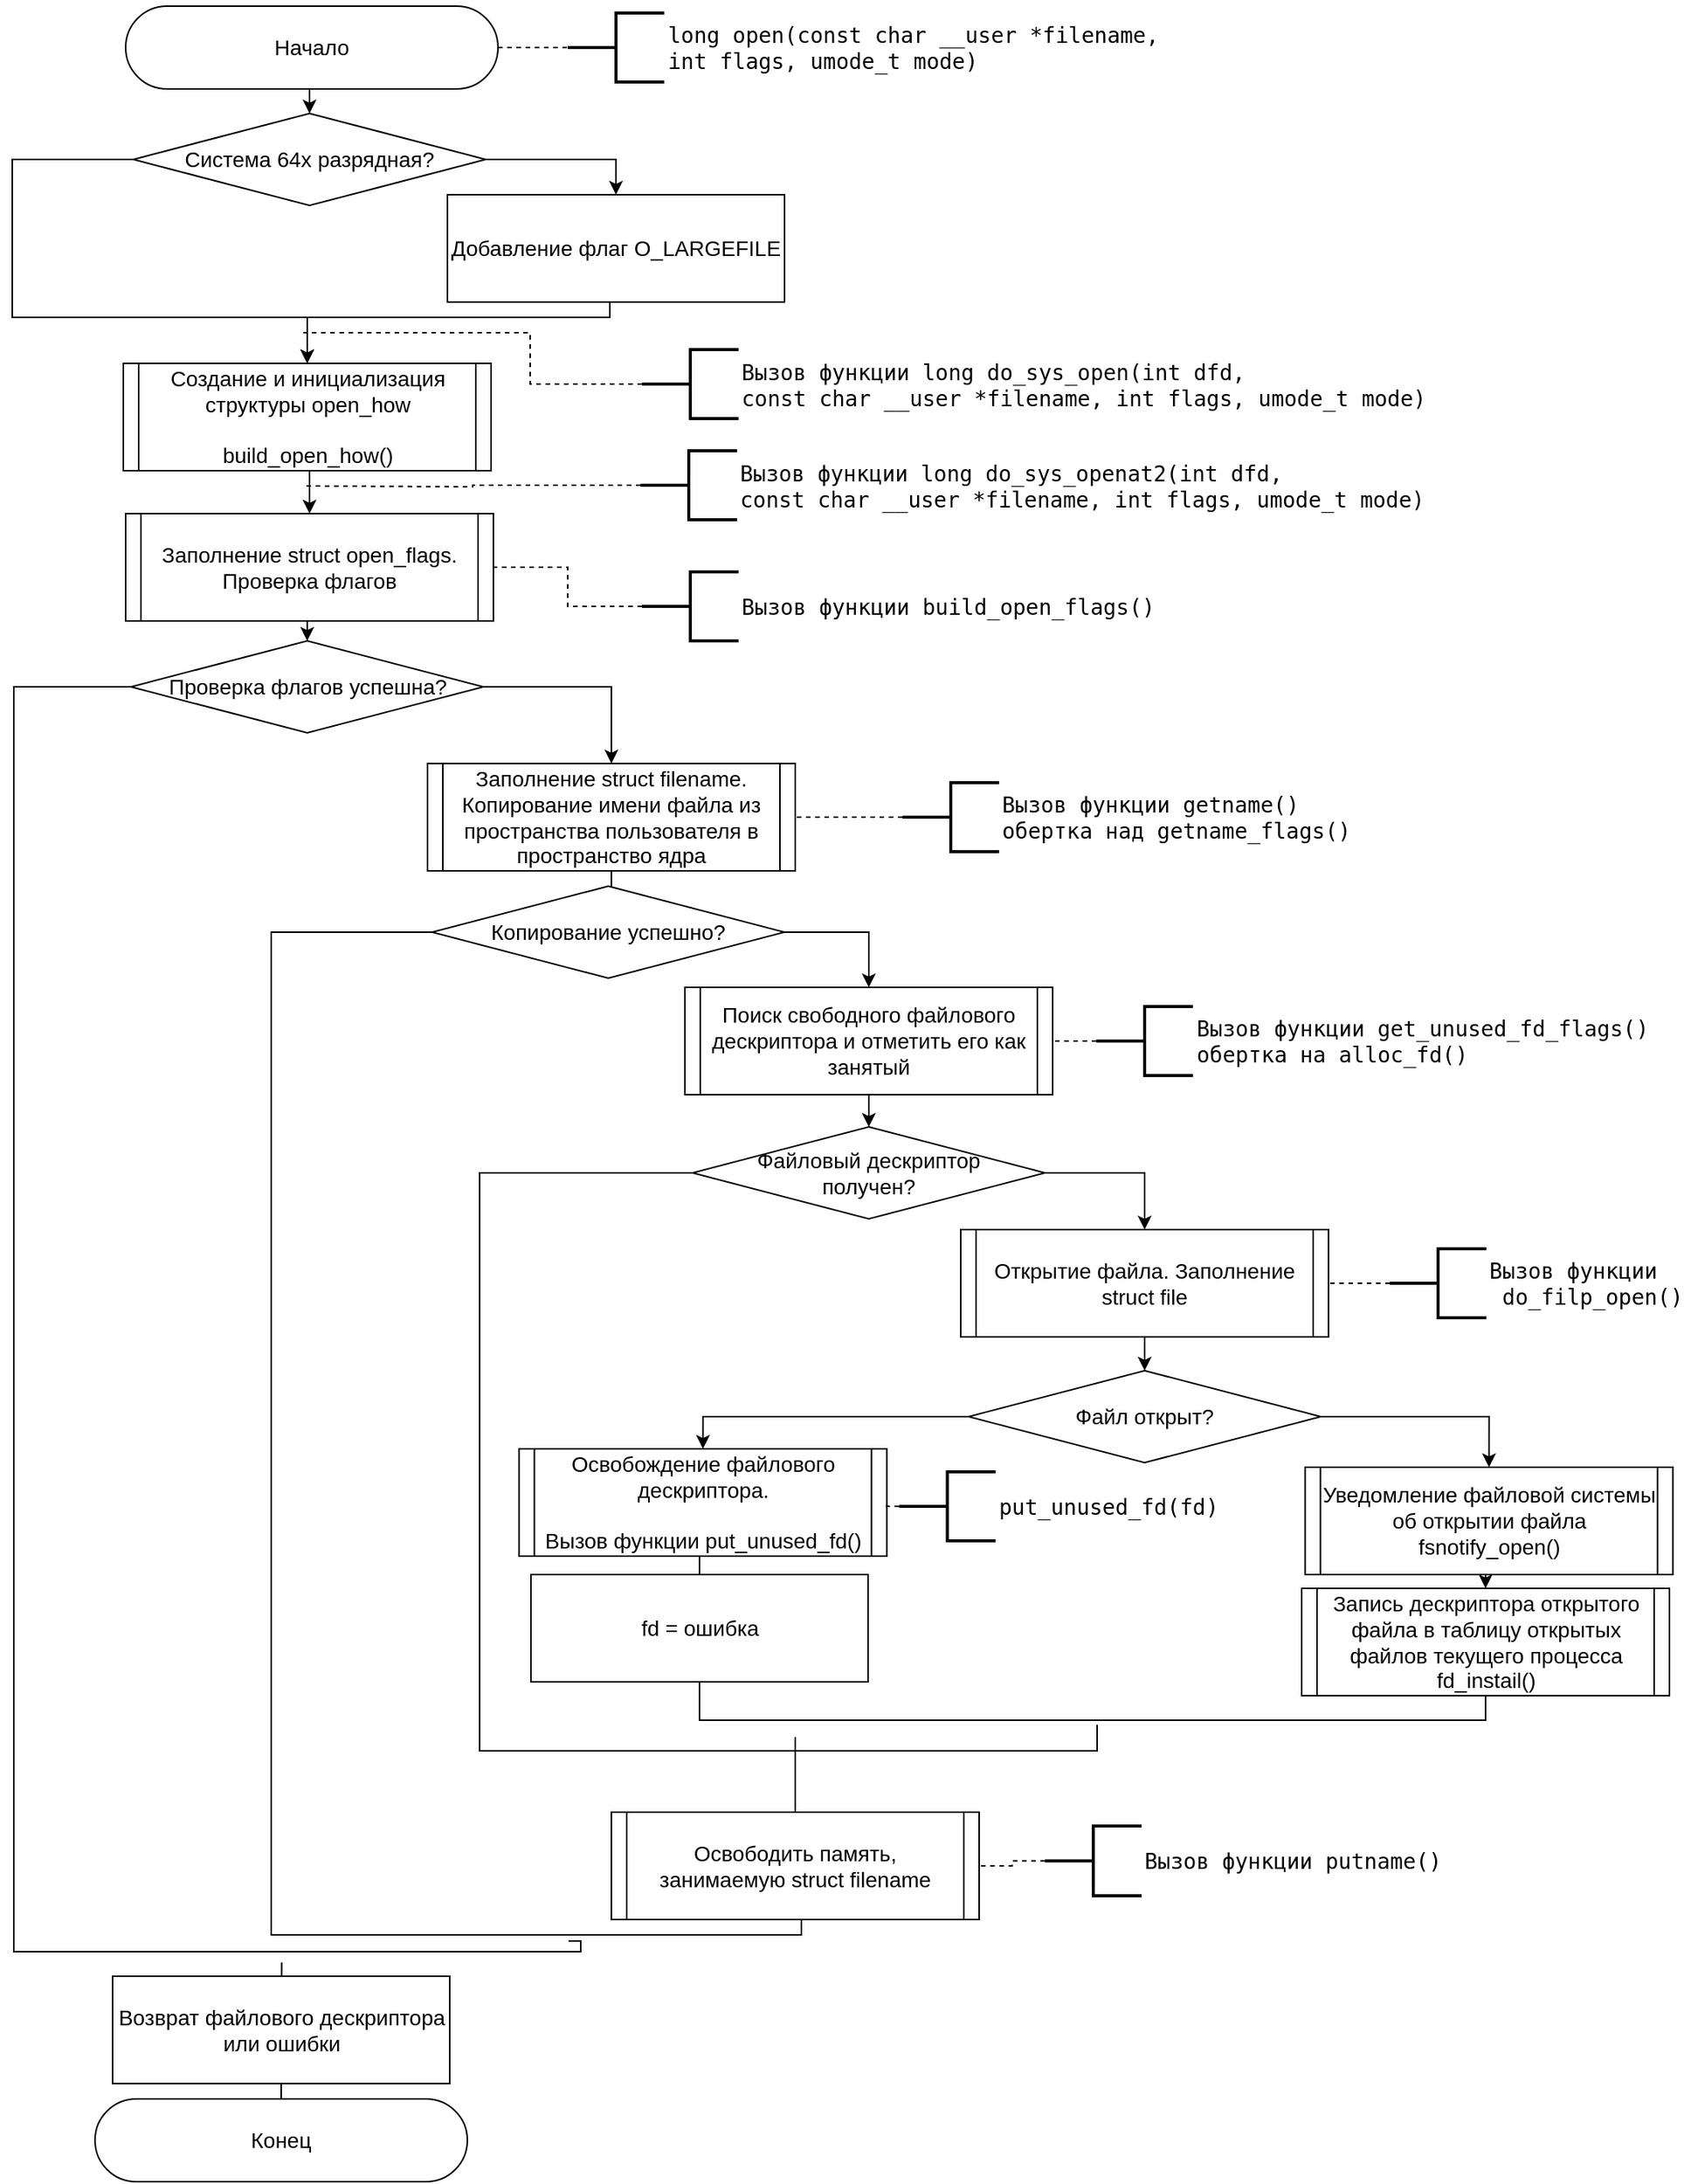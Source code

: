 <mxfile version="13.0.3" type="device" pages="9"><diagram id="17dWDCqmmDFD0EYjEDDJ" name="вся схема"><mxGraphModel dx="1949" dy="1166" grid="0" gridSize="10" guides="1" tooltips="1" connect="1" arrows="1" fold="1" page="1" pageScale="1" pageWidth="1169" pageHeight="1654" background="none" math="0" shadow="0"><root><mxCell id="TXGvbGRR35u71qr2DjqT-0"/><mxCell id="TXGvbGRR35u71qr2DjqT-1" parent="TXGvbGRR35u71qr2DjqT-0"/><mxCell id="48bMmnKGqkIZA57MjbO3-18" style="edgeStyle=orthogonalEdgeStyle;rounded=0;orthogonalLoop=1;jettySize=auto;html=1;exitX=0.5;exitY=1;exitDx=0;exitDy=0;entryX=0.5;entryY=0;entryDx=0;entryDy=0;" parent="TXGvbGRR35u71qr2DjqT-1" source="48bMmnKGqkIZA57MjbO3-0" target="48bMmnKGqkIZA57MjbO3-3" edge="1"><mxGeometry relative="1" as="geometry"/></mxCell><mxCell id="48bMmnKGqkIZA57MjbO3-39" style="edgeStyle=orthogonalEdgeStyle;rounded=0;orthogonalLoop=1;jettySize=auto;html=1;exitX=1;exitY=0.5;exitDx=0;exitDy=0;entryX=0;entryY=0.5;entryDx=0;entryDy=0;entryPerimeter=0;endArrow=none;endFill=0;dashed=1;" parent="TXGvbGRR35u71qr2DjqT-1" source="48bMmnKGqkIZA57MjbO3-0" target="48bMmnKGqkIZA57MjbO3-1" edge="1"><mxGeometry relative="1" as="geometry"/></mxCell><mxCell id="48bMmnKGqkIZA57MjbO3-0" value="Начало" style="rounded=1;whiteSpace=wrap;html=1;arcSize=50;fontSize=14;" parent="TXGvbGRR35u71qr2DjqT-1" vertex="1"><mxGeometry x="143" y="136" width="243" height="54" as="geometry"/></mxCell><mxCell id="48bMmnKGqkIZA57MjbO3-1" value="&lt;pre&gt;long open(const char __user *filename, &lt;br/&gt;int flags, umode_t mode)&lt;/pre&gt;" style="strokeWidth=2;html=1;shape=mxgraph.flowchart.annotation_2;align=left;labelPosition=right;pointerEvents=1;fontSize=14;" parent="TXGvbGRR35u71qr2DjqT-1" vertex="1"><mxGeometry x="431.5" y="140.5" width="63" height="45" as="geometry"/></mxCell><mxCell id="48bMmnKGqkIZA57MjbO3-22" style="edgeStyle=orthogonalEdgeStyle;rounded=0;orthogonalLoop=1;jettySize=auto;html=1;exitX=0.5;exitY=1;exitDx=0;exitDy=0;entryX=0.5;entryY=0;entryDx=0;entryDy=0;" parent="TXGvbGRR35u71qr2DjqT-1" source="48bMmnKGqkIZA57MjbO3-2" target="48bMmnKGqkIZA57MjbO3-5" edge="1"><mxGeometry relative="1" as="geometry"/></mxCell><mxCell id="48bMmnKGqkIZA57MjbO3-2" value="Создание и инициализация структуры open_how&lt;br&gt;&lt;br&gt;build_open_how()" style="shape=process;whiteSpace=wrap;html=1;backgroundOutline=1;fontSize=14;size=0.042;" parent="TXGvbGRR35u71qr2DjqT-1" vertex="1"><mxGeometry x="141.5" y="369" width="240" height="70" as="geometry"/></mxCell><mxCell id="48bMmnKGqkIZA57MjbO3-19" style="edgeStyle=orthogonalEdgeStyle;rounded=0;orthogonalLoop=1;jettySize=auto;html=1;exitX=1;exitY=0.5;exitDx=0;exitDy=0;" parent="TXGvbGRR35u71qr2DjqT-1" source="48bMmnKGqkIZA57MjbO3-3" target="48bMmnKGqkIZA57MjbO3-4" edge="1"><mxGeometry relative="1" as="geometry"/></mxCell><mxCell id="48bMmnKGqkIZA57MjbO3-20" style="edgeStyle=orthogonalEdgeStyle;rounded=0;orthogonalLoop=1;jettySize=auto;html=1;exitX=0;exitY=0.5;exitDx=0;exitDy=0;entryX=0.5;entryY=0;entryDx=0;entryDy=0;" parent="TXGvbGRR35u71qr2DjqT-1" source="48bMmnKGqkIZA57MjbO3-3" target="48bMmnKGqkIZA57MjbO3-2" edge="1"><mxGeometry relative="1" as="geometry"><Array as="points"><mxPoint x="69" y="236"/><mxPoint x="69" y="339"/><mxPoint x="262" y="339"/></Array></mxGeometry></mxCell><mxCell id="48bMmnKGqkIZA57MjbO3-3" value="Система 64х разрядная?" style="rhombus;whiteSpace=wrap;html=1;fontSize=14;" parent="TXGvbGRR35u71qr2DjqT-1" vertex="1"><mxGeometry x="148" y="206" width="230" height="60" as="geometry"/></mxCell><mxCell id="48bMmnKGqkIZA57MjbO3-21" style="edgeStyle=orthogonalEdgeStyle;rounded=0;orthogonalLoop=1;jettySize=auto;html=1;exitX=0.5;exitY=1;exitDx=0;exitDy=0;entryX=0.5;entryY=0;entryDx=0;entryDy=0;" parent="TXGvbGRR35u71qr2DjqT-1" source="48bMmnKGqkIZA57MjbO3-4" target="48bMmnKGqkIZA57MjbO3-2" edge="1"><mxGeometry relative="1" as="geometry"><Array as="points"><mxPoint x="459" y="339"/><mxPoint x="261" y="339"/></Array></mxGeometry></mxCell><mxCell id="48bMmnKGqkIZA57MjbO3-4" value="Добавление флаг O_LARGEFILE" style="rounded=0;whiteSpace=wrap;html=1;fontSize=14;" parent="TXGvbGRR35u71qr2DjqT-1" vertex="1"><mxGeometry x="353" y="259" width="220" height="70" as="geometry"/></mxCell><mxCell id="48bMmnKGqkIZA57MjbO3-23" style="edgeStyle=orthogonalEdgeStyle;rounded=0;orthogonalLoop=1;jettySize=auto;html=1;exitX=0.5;exitY=1;exitDx=0;exitDy=0;entryX=0.5;entryY=0;entryDx=0;entryDy=0;" parent="TXGvbGRR35u71qr2DjqT-1" source="48bMmnKGqkIZA57MjbO3-5" target="48bMmnKGqkIZA57MjbO3-6" edge="1"><mxGeometry relative="1" as="geometry"/></mxCell><mxCell id="48bMmnKGqkIZA57MjbO3-5" value="Заполнение struct open_flags. Проверка флагов" style="shape=process;whiteSpace=wrap;html=1;backgroundOutline=1;fontSize=14;size=0.042;" parent="TXGvbGRR35u71qr2DjqT-1" vertex="1"><mxGeometry x="143" y="467" width="240" height="70" as="geometry"/></mxCell><mxCell id="48bMmnKGqkIZA57MjbO3-24" style="edgeStyle=orthogonalEdgeStyle;rounded=0;orthogonalLoop=1;jettySize=auto;html=1;exitX=1;exitY=0.5;exitDx=0;exitDy=0;" parent="TXGvbGRR35u71qr2DjqT-1" source="48bMmnKGqkIZA57MjbO3-6" target="48bMmnKGqkIZA57MjbO3-7" edge="1"><mxGeometry relative="1" as="geometry"/></mxCell><mxCell id="48bMmnKGqkIZA57MjbO3-37" style="edgeStyle=orthogonalEdgeStyle;rounded=0;orthogonalLoop=1;jettySize=auto;html=1;exitX=0;exitY=0.5;exitDx=0;exitDy=0;endArrow=none;endFill=0;" parent="TXGvbGRR35u71qr2DjqT-1" source="48bMmnKGqkIZA57MjbO3-6" edge="1"><mxGeometry relative="1" as="geometry"><mxPoint x="440" y="1398" as="targetPoint"/><Array as="points"><mxPoint x="70" y="580"/><mxPoint x="70" y="1405"/><mxPoint x="440" y="1405"/><mxPoint x="440" y="1398"/><mxPoint x="432" y="1398"/></Array></mxGeometry></mxCell><mxCell id="48bMmnKGqkIZA57MjbO3-6" value="Проверка флагов успешна?" style="rhombus;whiteSpace=wrap;html=1;fontSize=14;" parent="TXGvbGRR35u71qr2DjqT-1" vertex="1"><mxGeometry x="146.5" y="550" width="230" height="60" as="geometry"/></mxCell><mxCell id="48bMmnKGqkIZA57MjbO3-25" style="edgeStyle=orthogonalEdgeStyle;rounded=0;orthogonalLoop=1;jettySize=auto;html=1;exitX=0.5;exitY=1;exitDx=0;exitDy=0;" parent="TXGvbGRR35u71qr2DjqT-1" source="48bMmnKGqkIZA57MjbO3-7" target="48bMmnKGqkIZA57MjbO3-8" edge="1"><mxGeometry relative="1" as="geometry"/></mxCell><mxCell id="48bMmnKGqkIZA57MjbO3-7" value="Заполнение struct filename. Копирование имени файла из пространства пользователя в пространство ядра" style="shape=process;whiteSpace=wrap;html=1;backgroundOutline=1;fontSize=14;size=0.042;" parent="TXGvbGRR35u71qr2DjqT-1" vertex="1"><mxGeometry x="340" y="630" width="240" height="70" as="geometry"/></mxCell><mxCell id="48bMmnKGqkIZA57MjbO3-26" style="edgeStyle=orthogonalEdgeStyle;rounded=0;orthogonalLoop=1;jettySize=auto;html=1;exitX=1;exitY=0.5;exitDx=0;exitDy=0;entryX=0.5;entryY=0;entryDx=0;entryDy=0;" parent="TXGvbGRR35u71qr2DjqT-1" source="48bMmnKGqkIZA57MjbO3-8" target="48bMmnKGqkIZA57MjbO3-9" edge="1"><mxGeometry relative="1" as="geometry"/></mxCell><mxCell id="48bMmnKGqkIZA57MjbO3-36" style="edgeStyle=orthogonalEdgeStyle;rounded=0;orthogonalLoop=1;jettySize=auto;html=1;exitX=0;exitY=0.5;exitDx=0;exitDy=0;entryX=0.5;entryY=1;entryDx=0;entryDy=0;endArrow=none;endFill=0;" parent="TXGvbGRR35u71qr2DjqT-1" source="48bMmnKGqkIZA57MjbO3-8" target="48bMmnKGqkIZA57MjbO3-16" edge="1"><mxGeometry relative="1" as="geometry"><Array as="points"><mxPoint x="238" y="740"/><mxPoint x="238" y="1394"/><mxPoint x="584" y="1394"/><mxPoint x="584" y="1384"/></Array></mxGeometry></mxCell><mxCell id="48bMmnKGqkIZA57MjbO3-8" value="Копирование успешно?" style="rhombus;whiteSpace=wrap;html=1;fontSize=14;" parent="TXGvbGRR35u71qr2DjqT-1" vertex="1"><mxGeometry x="343" y="710" width="230" height="60" as="geometry"/></mxCell><mxCell id="48bMmnKGqkIZA57MjbO3-27" style="edgeStyle=orthogonalEdgeStyle;rounded=0;orthogonalLoop=1;jettySize=auto;html=1;exitX=0.5;exitY=1;exitDx=0;exitDy=0;entryX=0.5;entryY=0;entryDx=0;entryDy=0;" parent="TXGvbGRR35u71qr2DjqT-1" source="48bMmnKGqkIZA57MjbO3-9" target="48bMmnKGqkIZA57MjbO3-10" edge="1"><mxGeometry relative="1" as="geometry"/></mxCell><mxCell id="48bMmnKGqkIZA57MjbO3-9" value="Поиск свободного файлового дескриптора и отметить его как занятый" style="shape=process;whiteSpace=wrap;html=1;backgroundOutline=1;fontSize=14;size=0.042;" parent="TXGvbGRR35u71qr2DjqT-1" vertex="1"><mxGeometry x="508" y="776" width="240" height="70" as="geometry"/></mxCell><mxCell id="48bMmnKGqkIZA57MjbO3-28" style="edgeStyle=orthogonalEdgeStyle;rounded=0;orthogonalLoop=1;jettySize=auto;html=1;exitX=1;exitY=0.5;exitDx=0;exitDy=0;" parent="TXGvbGRR35u71qr2DjqT-1" source="48bMmnKGqkIZA57MjbO3-10" target="48bMmnKGqkIZA57MjbO3-11" edge="1"><mxGeometry relative="1" as="geometry"/></mxCell><mxCell id="48bMmnKGqkIZA57MjbO3-34" style="edgeStyle=orthogonalEdgeStyle;rounded=0;orthogonalLoop=1;jettySize=auto;html=1;exitX=0;exitY=0.5;exitDx=0;exitDy=0;endArrow=none;endFill=0;" parent="TXGvbGRR35u71qr2DjqT-1" source="48bMmnKGqkIZA57MjbO3-10" edge="1"><mxGeometry relative="1" as="geometry"><mxPoint x="777" y="1257" as="targetPoint"/><Array as="points"><mxPoint x="374" y="897"/><mxPoint x="374" y="1274"/><mxPoint x="777" y="1274"/></Array></mxGeometry></mxCell><mxCell id="48bMmnKGqkIZA57MjbO3-10" value="Файловый дескриптор &lt;br&gt;получен?" style="rhombus;whiteSpace=wrap;html=1;fontSize=14;" parent="TXGvbGRR35u71qr2DjqT-1" vertex="1"><mxGeometry x="513" y="867" width="230" height="60" as="geometry"/></mxCell><mxCell id="48bMmnKGqkIZA57MjbO3-29" style="edgeStyle=orthogonalEdgeStyle;rounded=0;orthogonalLoop=1;jettySize=auto;html=1;exitX=0.5;exitY=1;exitDx=0;exitDy=0;" parent="TXGvbGRR35u71qr2DjqT-1" source="48bMmnKGqkIZA57MjbO3-11" target="48bMmnKGqkIZA57MjbO3-12" edge="1"><mxGeometry relative="1" as="geometry"/></mxCell><mxCell id="48bMmnKGqkIZA57MjbO3-11" value="Открытие файла. Заполнение struct file" style="shape=process;whiteSpace=wrap;html=1;backgroundOutline=1;fontSize=14;size=0.042;" parent="TXGvbGRR35u71qr2DjqT-1" vertex="1"><mxGeometry x="688" y="934" width="240" height="70" as="geometry"/></mxCell><mxCell id="48bMmnKGqkIZA57MjbO3-30" style="edgeStyle=orthogonalEdgeStyle;rounded=0;orthogonalLoop=1;jettySize=auto;html=1;exitX=0;exitY=0.5;exitDx=0;exitDy=0;entryX=0.5;entryY=0;entryDx=0;entryDy=0;" parent="TXGvbGRR35u71qr2DjqT-1" source="48bMmnKGqkIZA57MjbO3-12" target="48bMmnKGqkIZA57MjbO3-13" edge="1"><mxGeometry relative="1" as="geometry"/></mxCell><mxCell id="48bMmnKGqkIZA57MjbO3-31" style="edgeStyle=orthogonalEdgeStyle;rounded=0;orthogonalLoop=1;jettySize=auto;html=1;exitX=1;exitY=0.5;exitDx=0;exitDy=0;entryX=0.5;entryY=0;entryDx=0;entryDy=0;" parent="TXGvbGRR35u71qr2DjqT-1" source="48bMmnKGqkIZA57MjbO3-12" target="48bMmnKGqkIZA57MjbO3-14" edge="1"><mxGeometry relative="1" as="geometry"/></mxCell><mxCell id="48bMmnKGqkIZA57MjbO3-12" value="Файл открыт?" style="rhombus;whiteSpace=wrap;html=1;fontSize=14;" parent="TXGvbGRR35u71qr2DjqT-1" vertex="1"><mxGeometry x="693" y="1026" width="230" height="60" as="geometry"/></mxCell><mxCell id="48bMmnKGqkIZA57MjbO3-33" style="edgeStyle=orthogonalEdgeStyle;rounded=0;orthogonalLoop=1;jettySize=auto;html=1;exitX=0.5;exitY=1;exitDx=0;exitDy=0;entryX=0.5;entryY=1;entryDx=0;entryDy=0;endArrow=none;endFill=0;" parent="TXGvbGRR35u71qr2DjqT-1" source="W2uyUdIprbIYXa5sZ6Yb-2" target="48bMmnKGqkIZA57MjbO3-15" edge="1"><mxGeometry relative="1" as="geometry"><Array as="points"><mxPoint x="518" y="1254"/><mxPoint x="1031" y="1254"/></Array></mxGeometry></mxCell><mxCell id="48bMmnKGqkIZA57MjbO3-13" value="Освобождение файлового дескриптора.&lt;br&gt;&lt;br&gt;Вызов функции put_unused_fd()" style="shape=process;whiteSpace=wrap;html=1;backgroundOutline=1;fontSize=14;size=0.042;" parent="TXGvbGRR35u71qr2DjqT-1" vertex="1"><mxGeometry x="399.75" y="1077" width="240" height="70" as="geometry"/></mxCell><mxCell id="48bMmnKGqkIZA57MjbO3-32" style="edgeStyle=orthogonalEdgeStyle;rounded=0;orthogonalLoop=1;jettySize=auto;html=1;exitX=0.5;exitY=1;exitDx=0;exitDy=0;entryX=0.5;entryY=0;entryDx=0;entryDy=0;" parent="TXGvbGRR35u71qr2DjqT-1" source="48bMmnKGqkIZA57MjbO3-14" target="48bMmnKGqkIZA57MjbO3-15" edge="1"><mxGeometry relative="1" as="geometry"/></mxCell><mxCell id="48bMmnKGqkIZA57MjbO3-14" value="Уведомление файловой системы об открытии файла&lt;br&gt;&lt;span style=&quot;text-align: left&quot;&gt;fsnotify_open()&lt;/span&gt;" style="shape=process;whiteSpace=wrap;html=1;backgroundOutline=1;fontSize=14;size=0.042;" parent="TXGvbGRR35u71qr2DjqT-1" vertex="1"><mxGeometry x="912.75" y="1089" width="240" height="70" as="geometry"/></mxCell><mxCell id="48bMmnKGqkIZA57MjbO3-15" value="Запись дескриптора открытого файла в таблицу открытых файлов текущего процесса&lt;br&gt;&lt;span style=&quot;text-align: left&quot;&gt;fd_instail()&lt;/span&gt;" style="shape=process;whiteSpace=wrap;html=1;backgroundOutline=1;fontSize=14;size=0.042;" parent="TXGvbGRR35u71qr2DjqT-1" vertex="1"><mxGeometry x="910.5" y="1168" width="240" height="70" as="geometry"/></mxCell><mxCell id="48bMmnKGqkIZA57MjbO3-35" style="edgeStyle=orthogonalEdgeStyle;rounded=0;orthogonalLoop=1;jettySize=auto;html=1;exitX=0.5;exitY=0;exitDx=0;exitDy=0;endArrow=none;endFill=0;" parent="TXGvbGRR35u71qr2DjqT-1" source="48bMmnKGqkIZA57MjbO3-16" edge="1"><mxGeometry relative="1" as="geometry"><mxPoint x="580" y="1265" as="targetPoint"/></mxGeometry></mxCell><mxCell id="48bMmnKGqkIZA57MjbO3-16" value="Освободить память, занимаемую struct filename" style="shape=process;whiteSpace=wrap;html=1;backgroundOutline=1;fontSize=14;size=0.042;" parent="TXGvbGRR35u71qr2DjqT-1" vertex="1"><mxGeometry x="460" y="1314" width="240" height="70" as="geometry"/></mxCell><mxCell id="augGyoaeYFcQMiCeVfK5-0" style="edgeStyle=orthogonalEdgeStyle;rounded=0;orthogonalLoop=1;jettySize=auto;html=1;exitX=0.5;exitY=0;exitDx=0;exitDy=0;endArrow=none;endFill=0;" parent="TXGvbGRR35u71qr2DjqT-1" source="48bMmnKGqkIZA57MjbO3-17" edge="1"><mxGeometry relative="1" as="geometry"><mxPoint x="244.833" y="1412" as="targetPoint"/></mxGeometry></mxCell><mxCell id="48bMmnKGqkIZA57MjbO3-17" value="Конец" style="rounded=1;whiteSpace=wrap;html=1;arcSize=50;fontSize=14;" parent="TXGvbGRR35u71qr2DjqT-1" vertex="1"><mxGeometry x="123" y="1501" width="243" height="54" as="geometry"/></mxCell><mxCell id="48bMmnKGqkIZA57MjbO3-45" style="edgeStyle=orthogonalEdgeStyle;rounded=0;orthogonalLoop=1;jettySize=auto;html=1;exitX=0;exitY=0.5;exitDx=0;exitDy=0;exitPerimeter=0;dashed=1;endArrow=none;endFill=0;" parent="TXGvbGRR35u71qr2DjqT-1" source="48bMmnKGqkIZA57MjbO3-40" edge="1"><mxGeometry relative="1" as="geometry"><mxPoint x="259" y="349.0" as="targetPoint"/><Array as="points"><mxPoint x="407" y="382"/><mxPoint x="407" y="349"/></Array></mxGeometry></mxCell><mxCell id="48bMmnKGqkIZA57MjbO3-40" value="&lt;pre&gt;Вызов функции long do_sys_open(int dfd,&lt;br/&gt;const char __user *filename, int flags, umode_t mode)&lt;/pre&gt;" style="strokeWidth=2;html=1;shape=mxgraph.flowchart.annotation_2;align=left;labelPosition=right;pointerEvents=1;fontSize=14;" parent="TXGvbGRR35u71qr2DjqT-1" vertex="1"><mxGeometry x="480" y="360" width="63" height="45" as="geometry"/></mxCell><mxCell id="48bMmnKGqkIZA57MjbO3-44" style="edgeStyle=orthogonalEdgeStyle;rounded=0;orthogonalLoop=1;jettySize=auto;html=1;exitX=0;exitY=0.5;exitDx=0;exitDy=0;exitPerimeter=0;dashed=1;endArrow=none;endFill=0;" parent="TXGvbGRR35u71qr2DjqT-1" source="48bMmnKGqkIZA57MjbO3-41" edge="1"><mxGeometry relative="1" as="geometry"><mxPoint x="259" y="449.0" as="targetPoint"/></mxGeometry></mxCell><mxCell id="48bMmnKGqkIZA57MjbO3-41" value="&lt;pre&gt;Вызов функции long do_sys_openat2(int dfd,&lt;br&gt;const char __user *filename, int flags, umode_t mode)&lt;/pre&gt;" style="strokeWidth=2;html=1;shape=mxgraph.flowchart.annotation_2;align=left;labelPosition=right;pointerEvents=1;fontSize=14;" parent="TXGvbGRR35u71qr2DjqT-1" vertex="1"><mxGeometry x="479" y="426" width="63" height="45" as="geometry"/></mxCell><mxCell id="48bMmnKGqkIZA57MjbO3-43" style="edgeStyle=orthogonalEdgeStyle;rounded=0;orthogonalLoop=1;jettySize=auto;html=1;exitX=0;exitY=0.5;exitDx=0;exitDy=0;exitPerimeter=0;entryX=1;entryY=0.5;entryDx=0;entryDy=0;dashed=1;endArrow=none;endFill=0;" parent="TXGvbGRR35u71qr2DjqT-1" source="48bMmnKGqkIZA57MjbO3-42" target="48bMmnKGqkIZA57MjbO3-5" edge="1"><mxGeometry relative="1" as="geometry"/></mxCell><mxCell id="48bMmnKGqkIZA57MjbO3-42" value="&lt;pre&gt;Вызов функции build_open_flags()&lt;/pre&gt;" style="strokeWidth=2;html=1;shape=mxgraph.flowchart.annotation_2;align=left;labelPosition=right;pointerEvents=1;fontSize=14;" parent="TXGvbGRR35u71qr2DjqT-1" vertex="1"><mxGeometry x="480" y="505" width="63" height="45" as="geometry"/></mxCell><mxCell id="48bMmnKGqkIZA57MjbO3-47" style="edgeStyle=orthogonalEdgeStyle;rounded=0;orthogonalLoop=1;jettySize=auto;html=1;exitX=0;exitY=0.5;exitDx=0;exitDy=0;exitPerimeter=0;entryX=1;entryY=0.5;entryDx=0;entryDy=0;dashed=1;endArrow=none;endFill=0;" parent="TXGvbGRR35u71qr2DjqT-1" source="48bMmnKGqkIZA57MjbO3-46" target="48bMmnKGqkIZA57MjbO3-7" edge="1"><mxGeometry relative="1" as="geometry"/></mxCell><mxCell id="48bMmnKGqkIZA57MjbO3-46" value="&lt;pre&gt;Вызов функции getname() &lt;br/&gt;обертка над getname_flags()&lt;/pre&gt;" style="strokeWidth=2;html=1;shape=mxgraph.flowchart.annotation_2;align=left;labelPosition=right;pointerEvents=1;fontSize=14;" parent="TXGvbGRR35u71qr2DjqT-1" vertex="1"><mxGeometry x="650" y="642.5" width="63" height="45" as="geometry"/></mxCell><mxCell id="48bMmnKGqkIZA57MjbO3-49" style="edgeStyle=orthogonalEdgeStyle;rounded=0;orthogonalLoop=1;jettySize=auto;html=1;exitX=0;exitY=0.5;exitDx=0;exitDy=0;exitPerimeter=0;entryX=1;entryY=0.5;entryDx=0;entryDy=0;dashed=1;endArrow=none;endFill=0;" parent="TXGvbGRR35u71qr2DjqT-1" source="48bMmnKGqkIZA57MjbO3-48" target="48bMmnKGqkIZA57MjbO3-9" edge="1"><mxGeometry relative="1" as="geometry"/></mxCell><mxCell id="48bMmnKGqkIZA57MjbO3-48" value="&lt;pre&gt;Вызов функции get_unused_fd_flags()&lt;br/&gt;обертка на alloc_fd()&lt;/pre&gt;" style="strokeWidth=2;html=1;shape=mxgraph.flowchart.annotation_2;align=left;labelPosition=right;pointerEvents=1;fontSize=14;" parent="TXGvbGRR35u71qr2DjqT-1" vertex="1"><mxGeometry x="776.5" y="788.5" width="63" height="45" as="geometry"/></mxCell><mxCell id="48bMmnKGqkIZA57MjbO3-51" style="edgeStyle=orthogonalEdgeStyle;rounded=0;orthogonalLoop=1;jettySize=auto;html=1;exitX=0;exitY=0.5;exitDx=0;exitDy=0;exitPerimeter=0;dashed=1;endArrow=none;endFill=0;" parent="TXGvbGRR35u71qr2DjqT-1" source="48bMmnKGqkIZA57MjbO3-50" target="48bMmnKGqkIZA57MjbO3-11" edge="1"><mxGeometry relative="1" as="geometry"/></mxCell><mxCell id="48bMmnKGqkIZA57MjbO3-50" value="&lt;pre&gt;Вызов функции&lt;br/&gt; do_filp_open()&lt;br&gt;&lt;/pre&gt;" style="strokeWidth=2;html=1;shape=mxgraph.flowchart.annotation_2;align=left;labelPosition=right;pointerEvents=1;fontSize=14;" parent="TXGvbGRR35u71qr2DjqT-1" vertex="1"><mxGeometry x="968" y="946.5" width="63" height="45" as="geometry"/></mxCell><mxCell id="SqjGnk3L79lc6riUhp6m-0" style="edgeStyle=orthogonalEdgeStyle;rounded=0;orthogonalLoop=1;jettySize=auto;html=1;exitX=0;exitY=0.5;exitDx=0;exitDy=0;exitPerimeter=0;entryX=1;entryY=0.5;entryDx=0;entryDy=0;dashed=1;endArrow=none;endFill=0;" parent="TXGvbGRR35u71qr2DjqT-1" source="JGwU8UZQX5NB0K35Jik2-0" target="48bMmnKGqkIZA57MjbO3-16" edge="1"><mxGeometry relative="1" as="geometry"/></mxCell><mxCell id="JGwU8UZQX5NB0K35Jik2-0" value="&lt;pre&gt;Вызов функции putname()&lt;br&gt;&lt;/pre&gt;" style="strokeWidth=2;html=1;shape=mxgraph.flowchart.annotation_2;align=left;labelPosition=right;pointerEvents=1;fontSize=14;" parent="TXGvbGRR35u71qr2DjqT-1" vertex="1"><mxGeometry x="743" y="1323" width="63" height="45.5" as="geometry"/></mxCell><mxCell id="W2uyUdIprbIYXa5sZ6Yb-1" style="edgeStyle=orthogonalEdgeStyle;rounded=0;orthogonalLoop=1;jettySize=auto;html=1;exitX=0;exitY=0.5;exitDx=0;exitDy=0;exitPerimeter=0;entryX=1;entryY=0.5;entryDx=0;entryDy=0;dashed=1;endArrow=none;endFill=0;" parent="TXGvbGRR35u71qr2DjqT-1" source="W2uyUdIprbIYXa5sZ6Yb-0" target="48bMmnKGqkIZA57MjbO3-13" edge="1"><mxGeometry relative="1" as="geometry"/></mxCell><mxCell id="W2uyUdIprbIYXa5sZ6Yb-0" value="&lt;pre&gt;put_unused_fd(fd)&lt;/pre&gt;" style="strokeWidth=2;html=1;shape=mxgraph.flowchart.annotation_2;align=left;labelPosition=right;pointerEvents=1;fontSize=14;" parent="TXGvbGRR35u71qr2DjqT-1" vertex="1"><mxGeometry x="647.75" y="1092" width="63" height="45" as="geometry"/></mxCell><mxCell id="W2uyUdIprbIYXa5sZ6Yb-2" value="fd = ошибка" style="rounded=0;whiteSpace=wrap;html=1;fontSize=14;" parent="TXGvbGRR35u71qr2DjqT-1" vertex="1"><mxGeometry x="407.5" y="1159" width="220" height="70" as="geometry"/></mxCell><mxCell id="W2uyUdIprbIYXa5sZ6Yb-3" style="edgeStyle=orthogonalEdgeStyle;rounded=0;orthogonalLoop=1;jettySize=auto;html=1;exitX=0.5;exitY=1;exitDx=0;exitDy=0;entryX=0.5;entryY=0;entryDx=0;entryDy=0;endArrow=none;endFill=0;" parent="TXGvbGRR35u71qr2DjqT-1" source="48bMmnKGqkIZA57MjbO3-13" target="W2uyUdIprbIYXa5sZ6Yb-2" edge="1"><mxGeometry relative="1" as="geometry"><Array as="points"/><mxPoint x="519.75" y="1147" as="sourcePoint"/><mxPoint x="1032.75" y="1269" as="targetPoint"/></mxGeometry></mxCell><mxCell id="W2uyUdIprbIYXa5sZ6Yb-6" value="Возврат файлового дескриптора или ошибки" style="rounded=0;whiteSpace=wrap;html=1;fontSize=14;" parent="TXGvbGRR35u71qr2DjqT-1" vertex="1"><mxGeometry x="134.5" y="1421" width="220" height="70" as="geometry"/></mxCell></root></mxGraphModel></diagram><diagram id="yznmS9RALGHqcGQ9TPkY" name="build_open_flags"><mxGraphModel dx="1364" dy="816" grid="1" gridSize="10" guides="1" tooltips="1" connect="1" arrows="1" fold="1" page="1" pageScale="1" pageWidth="1654" pageHeight="2336" math="0" shadow="0"><root><mxCell id="0"/><mxCell id="1" parent="0"/><mxCell id="V66sFUMc201olFzpW1oP-33" style="edgeStyle=orthogonalEdgeStyle;rounded=0;orthogonalLoop=1;jettySize=auto;html=1;exitX=0.5;exitY=1;exitDx=0;exitDy=0;entryX=0.5;entryY=0;entryDx=0;entryDy=0;endArrow=classic;endFill=1;" parent="1" source="V66sFUMc201olFzpW1oP-2" target="V66sFUMc201olFzpW1oP-32" edge="1"><mxGeometry relative="1" as="geometry"/></mxCell><mxCell id="V66sFUMc201olFzpW1oP-2" value="Начало" style="rounded=1;whiteSpace=wrap;html=1;arcSize=50;fontSize=14;" parent="1" vertex="1"><mxGeometry x="606.5" y="70" width="243" height="54" as="geometry"/></mxCell><mxCell id="V66sFUMc201olFzpW1oP-4" value="Конец" style="rounded=1;whiteSpace=wrap;html=1;arcSize=50;fontSize=14;" parent="1" vertex="1"><mxGeometry x="575.5" y="1590" width="243" height="54" as="geometry"/></mxCell><mxCell id="V66sFUMc201olFzpW1oP-5" style="edgeStyle=orthogonalEdgeStyle;rounded=0;orthogonalLoop=1;jettySize=auto;html=1;exitX=0;exitY=0.5;exitDx=0;exitDy=0;exitPerimeter=0;entryX=1;entryY=0.5;entryDx=0;entryDy=0;startArrow=none;startFill=0;endArrow=none;endFill=0;fontSize=14;dashed=1;" parent="1" source="V66sFUMc201olFzpW1oP-6" target="V66sFUMc201olFzpW1oP-2" edge="1"><mxGeometry relative="1" as="geometry"/></mxCell><mxCell id="V66sFUMc201olFzpW1oP-6" value="&lt;pre&gt;int build_open_flags(int flags,&lt;br/&gt;umode_t mode, struct open_flags *op)&lt;/pre&gt;" style="strokeWidth=2;html=1;shape=mxgraph.flowchart.annotation_2;align=left;labelPosition=right;pointerEvents=1;fontSize=14;" parent="1" vertex="1"><mxGeometry x="930.5" y="74.5" width="63" height="45" as="geometry"/></mxCell><mxCell id="V66sFUMc201olFzpW1oP-49" style="edgeStyle=orthogonalEdgeStyle;rounded=0;orthogonalLoop=1;jettySize=auto;html=1;exitX=0.5;exitY=1;exitDx=0;exitDy=0;entryX=0.5;entryY=0;entryDx=0;entryDy=0;endArrow=classic;endFill=1;" parent="1" source="V66sFUMc201olFzpW1oP-8" target="V66sFUMc201olFzpW1oP-36" edge="1"><mxGeometry relative="1" as="geometry"/></mxCell><mxCell id="V66sFUMc201olFzpW1oP-8" value="Сброс op-&amp;gt;mode&amp;nbsp;" style="shape=process;whiteSpace=wrap;html=1;backgroundOutline=1;fontSize=14;size=0;" parent="1" vertex="1"><mxGeometry x="441.5" y="330" width="240" height="70" as="geometry"/></mxCell><mxCell id="V66sFUMc201olFzpW1oP-9" style="edgeStyle=orthogonalEdgeStyle;rounded=0;orthogonalLoop=1;jettySize=auto;html=1;exitX=0;exitY=0.5;exitDx=0;exitDy=0;startArrow=none;startFill=0;endArrow=classic;endFill=1;fontSize=14;" parent="1" source="V66sFUMc201olFzpW1oP-11" target="V66sFUMc201olFzpW1oP-8" edge="1"><mxGeometry relative="1" as="geometry"/></mxCell><mxCell id="V66sFUMc201olFzpW1oP-35" style="edgeStyle=orthogonalEdgeStyle;rounded=0;orthogonalLoop=1;jettySize=auto;html=1;exitX=1;exitY=0.5;exitDx=0;exitDy=0;endArrow=classic;endFill=1;" parent="1" source="V66sFUMc201olFzpW1oP-11" target="V66sFUMc201olFzpW1oP-34" edge="1"><mxGeometry relative="1" as="geometry"/></mxCell><mxCell id="V66sFUMc201olFzpW1oP-11" value="Установлены флаги &lt;br&gt;O_CREAT или &lt;br&gt;__O_TMPFILE" style="rhombus;whiteSpace=wrap;html=1;fontSize=14;" parent="1" vertex="1"><mxGeometry x="608" y="230" width="230" height="90" as="geometry"/></mxCell><mxCell id="V66sFUMc201olFzpW1oP-64" style="edgeStyle=orthogonalEdgeStyle;rounded=0;orthogonalLoop=1;jettySize=auto;html=1;exitX=0.5;exitY=1;exitDx=0;exitDy=0;entryX=0.5;entryY=0;entryDx=0;entryDy=0;endArrow=classic;endFill=1;" parent="1" source="V66sFUMc201olFzpW1oP-32" target="V66sFUMc201olFzpW1oP-11" edge="1"><mxGeometry relative="1" as="geometry"/></mxCell><mxCell id="V66sFUMc201olFzpW1oP-32" value="&lt;font style=&quot;font-size: 14px&quot;&gt;Получение режим доступа acc_mode&lt;/font&gt;" style="rounded=0;whiteSpace=wrap;html=1;" parent="1" vertex="1"><mxGeometry x="606.5" y="150" width="240" height="60" as="geometry"/></mxCell><mxCell id="V66sFUMc201olFzpW1oP-50" style="edgeStyle=orthogonalEdgeStyle;rounded=0;orthogonalLoop=1;jettySize=auto;html=1;exitX=0.5;exitY=1;exitDx=0;exitDy=0;endArrow=classic;endFill=1;" parent="1" source="V66sFUMc201olFzpW1oP-34" edge="1"><mxGeometry relative="1" as="geometry"><mxPoint x="720" y="450" as="targetPoint"/></mxGeometry></mxCell><mxCell id="V66sFUMc201olFzpW1oP-34" value="Установка op-&amp;gt;mode&amp;nbsp;" style="shape=process;whiteSpace=wrap;html=1;backgroundOutline=1;fontSize=14;size=0;" parent="1" vertex="1"><mxGeometry x="761.5" y="330" width="240" height="70" as="geometry"/></mxCell><mxCell id="V66sFUMc201olFzpW1oP-51" style="edgeStyle=orthogonalEdgeStyle;rounded=0;orthogonalLoop=1;jettySize=auto;html=1;exitX=1;exitY=0.5;exitDx=0;exitDy=0;endArrow=classic;endFill=1;" parent="1" source="V66sFUMc201olFzpW1oP-36" target="V66sFUMc201olFzpW1oP-37" edge="1"><mxGeometry relative="1" as="geometry"/></mxCell><mxCell id="lI9Hg3RLVakBG7dD0LxA-9" style="edgeStyle=orthogonalEdgeStyle;rounded=0;orthogonalLoop=1;jettySize=auto;html=1;exitX=0;exitY=0.5;exitDx=0;exitDy=0;entryX=0.5;entryY=0;entryDx=0;entryDy=0;endArrow=classic;endFill=1;" parent="1" source="V66sFUMc201olFzpW1oP-36" target="lI9Hg3RLVakBG7dD0LxA-4" edge="1"><mxGeometry relative="1" as="geometry"><Array as="points"><mxPoint x="520" y="495"/><mxPoint x="520" y="630"/><mxPoint x="723" y="630"/><mxPoint x="723" y="640"/><mxPoint x="723" y="640"/></Array></mxGeometry></mxCell><mxCell id="V66sFUMc201olFzpW1oP-36" value="Установлен флаг O_PATH" style="rhombus;whiteSpace=wrap;html=1;fontSize=14;" parent="1" vertex="1"><mxGeometry x="606.5" y="450" width="230" height="90" as="geometry"/></mxCell><mxCell id="lI9Hg3RLVakBG7dD0LxA-11" style="edgeStyle=orthogonalEdgeStyle;rounded=0;orthogonalLoop=1;jettySize=auto;html=1;exitX=0.5;exitY=1;exitDx=0;exitDy=0;entryX=0.5;entryY=0;entryDx=0;entryDy=0;endArrow=classic;endFill=1;" parent="1" source="V66sFUMc201olFzpW1oP-37" target="lI9Hg3RLVakBG7dD0LxA-4" edge="1"><mxGeometry relative="1" as="geometry"><Array as="points"><mxPoint x="900" y="630"/><mxPoint x="723" y="630"/></Array></mxGeometry></mxCell><mxCell id="V66sFUMc201olFzpW1oP-37" value="Запрет на создание/открытие/чтение/запись файла" style="shape=process;whiteSpace=wrap;html=1;backgroundOutline=1;fontSize=14;size=0;" parent="1" vertex="1"><mxGeometry x="780" y="540" width="240" height="70" as="geometry"/></mxCell><mxCell id="lI9Hg3RLVakBG7dD0LxA-7" style="edgeStyle=orthogonalEdgeStyle;rounded=0;orthogonalLoop=1;jettySize=auto;html=1;exitX=1;exitY=0.5;exitDx=0;exitDy=0;endArrow=classic;endFill=1;" parent="1" source="V66sFUMc201olFzpW1oP-38" target="V66sFUMc201olFzpW1oP-39" edge="1"><mxGeometry relative="1" as="geometry"/></mxCell><mxCell id="lI9Hg3RLVakBG7dD0LxA-8" style="edgeStyle=orthogonalEdgeStyle;rounded=0;orthogonalLoop=1;jettySize=auto;html=1;exitX=0;exitY=0.5;exitDx=0;exitDy=0;entryX=0.5;entryY=0;entryDx=0;entryDy=0;endArrow=classic;endFill=1;" parent="1" source="V66sFUMc201olFzpW1oP-38" target="V66sFUMc201olFzpW1oP-40" edge="1"><mxGeometry relative="1" as="geometry"><Array as="points"><mxPoint x="518" y="900"/><mxPoint x="518" y="1040"/><mxPoint x="699" y="1040"/></Array></mxGeometry></mxCell><mxCell id="V66sFUMc201olFzpW1oP-38" value="Установлен флаг O_TRUNC" style="rhombus;whiteSpace=wrap;html=1;fontSize=14;" parent="1" vertex="1"><mxGeometry x="590" y="855" width="230" height="90" as="geometry"/></mxCell><mxCell id="V66sFUMc201olFzpW1oP-56" style="edgeStyle=orthogonalEdgeStyle;rounded=0;orthogonalLoop=1;jettySize=auto;html=1;exitX=0.5;exitY=1;exitDx=0;exitDy=0;entryX=0.5;entryY=0;entryDx=0;entryDy=0;endArrow=classic;endFill=1;" parent="1" source="V66sFUMc201olFzpW1oP-39" target="V66sFUMc201olFzpW1oP-40" edge="1"><mxGeometry relative="1" as="geometry"><Array as="points"><mxPoint x="882" y="1040"/><mxPoint x="698" y="1040"/></Array></mxGeometry></mxCell><mxCell id="V66sFUMc201olFzpW1oP-39" value="Добавление проверки на разрешение записи" style="shape=process;whiteSpace=wrap;html=1;backgroundOutline=1;fontSize=14;size=0;" parent="1" vertex="1"><mxGeometry x="761.5" y="945" width="240" height="70" as="geometry"/></mxCell><mxCell id="V66sFUMc201olFzpW1oP-57" style="edgeStyle=orthogonalEdgeStyle;rounded=0;orthogonalLoop=1;jettySize=auto;html=1;exitX=1;exitY=0.5;exitDx=0;exitDy=0;endArrow=classic;endFill=1;" parent="1" source="V66sFUMc201olFzpW1oP-40" target="V66sFUMc201olFzpW1oP-41" edge="1"><mxGeometry relative="1" as="geometry"/></mxCell><mxCell id="V66sFUMc201olFzpW1oP-60" style="edgeStyle=orthogonalEdgeStyle;rounded=0;orthogonalLoop=1;jettySize=auto;html=1;exitX=0;exitY=0.5;exitDx=0;exitDy=0;entryX=0.5;entryY=0;entryDx=0;entryDy=0;endArrow=classic;endFill=1;" parent="1" source="V66sFUMc201olFzpW1oP-40" target="V66sFUMc201olFzpW1oP-42" edge="1"><mxGeometry relative="1" as="geometry"><Array as="points"><mxPoint x="520" y="1105"/><mxPoint x="520" y="1250"/><mxPoint x="699" y="1250"/></Array></mxGeometry></mxCell><mxCell id="V66sFUMc201olFzpW1oP-40" value="Установлен флаг O_APPEND" style="rhombus;whiteSpace=wrap;html=1;fontSize=14;" parent="1" vertex="1"><mxGeometry x="583.5" y="1060" width="230" height="90" as="geometry"/></mxCell><mxCell id="V66sFUMc201olFzpW1oP-61" style="edgeStyle=orthogonalEdgeStyle;rounded=0;orthogonalLoop=1;jettySize=auto;html=1;exitX=0.5;exitY=1;exitDx=0;exitDy=0;entryX=0.5;entryY=0;entryDx=0;entryDy=0;endArrow=classic;endFill=1;" parent="1" source="V66sFUMc201olFzpW1oP-41" target="V66sFUMc201olFzpW1oP-42" edge="1"><mxGeometry relative="1" as="geometry"><Array as="points"><mxPoint x="890" y="1250"/><mxPoint x="698" y="1250"/></Array></mxGeometry></mxCell><mxCell id="V66sFUMc201olFzpW1oP-41" value="Добавление проверки на разрешение дозаписи" style="shape=process;whiteSpace=wrap;html=1;backgroundOutline=1;fontSize=14;size=0;" parent="1" vertex="1"><mxGeometry x="770" y="1150" width="240" height="70" as="geometry"/></mxCell><mxCell id="yMR4vdjx0HHLFZoyO-So-1" value="Text" style="text;html=1;align=center;verticalAlign=middle;resizable=0;points=[];autosize=1;" parent="V66sFUMc201olFzpW1oP-41" vertex="1"><mxGeometry x="45" y="31" width="40" height="20" as="geometry"/></mxCell><mxCell id="V66sFUMc201olFzpW1oP-58" style="edgeStyle=orthogonalEdgeStyle;rounded=0;orthogonalLoop=1;jettySize=auto;html=1;exitX=1;exitY=0.5;exitDx=0;exitDy=0;endArrow=classic;endFill=1;" parent="1" source="V66sFUMc201olFzpW1oP-42" target="V66sFUMc201olFzpW1oP-43" edge="1"><mxGeometry relative="1" as="geometry"/></mxCell><mxCell id="V66sFUMc201olFzpW1oP-59" style="edgeStyle=orthogonalEdgeStyle;rounded=0;orthogonalLoop=1;jettySize=auto;html=1;exitX=0;exitY=0.5;exitDx=0;exitDy=0;entryX=0.5;entryY=0;entryDx=0;entryDy=0;endArrow=classic;endFill=1;" parent="1" source="V66sFUMc201olFzpW1oP-42" target="V66sFUMc201olFzpW1oP-44" edge="1"><mxGeometry relative="1" as="geometry"/></mxCell><mxCell id="V66sFUMc201olFzpW1oP-42" value="Установлен флаг O_PATH" style="rhombus;whiteSpace=wrap;html=1;fontSize=14;" parent="1" vertex="1"><mxGeometry x="583.5" y="1270" width="230" height="90" as="geometry"/></mxCell><mxCell id="V66sFUMc201olFzpW1oP-63" style="edgeStyle=orthogonalEdgeStyle;rounded=0;orthogonalLoop=1;jettySize=auto;html=1;exitX=0.5;exitY=1;exitDx=0;exitDy=0;entryX=0.5;entryY=0;entryDx=0;entryDy=0;endArrow=classic;endFill=1;" parent="1" source="V66sFUMc201olFzpW1oP-43" target="V66sFUMc201olFzpW1oP-45" edge="1"><mxGeometry relative="1" as="geometry"/></mxCell><mxCell id="V66sFUMc201olFzpW1oP-43" value="op-&amp;gt;intent = 0" style="shape=process;whiteSpace=wrap;html=1;backgroundOutline=1;fontSize=14;size=0;" parent="1" vertex="1"><mxGeometry x="753.5" y="1360" width="240" height="70" as="geometry"/></mxCell><mxCell id="V66sFUMc201olFzpW1oP-62" style="edgeStyle=orthogonalEdgeStyle;rounded=0;orthogonalLoop=1;jettySize=auto;html=1;exitX=0.5;exitY=1;exitDx=0;exitDy=0;endArrow=classic;endFill=1;" parent="1" source="V66sFUMc201olFzpW1oP-44" target="V66sFUMc201olFzpW1oP-45" edge="1"><mxGeometry relative="1" as="geometry"><Array as="points"><mxPoint x="530" y="1460"/><mxPoint x="699" y="1460"/></Array></mxGeometry></mxCell><mxCell id="V66sFUMc201olFzpW1oP-44" value="op-&amp;gt;intent = LOOKUP_OPEN" style="shape=process;whiteSpace=wrap;html=1;backgroundOutline=1;fontSize=14;size=0;" parent="1" vertex="1"><mxGeometry x="410" y="1360" width="240" height="70" as="geometry"/></mxCell><mxCell id="lI9Hg3RLVakBG7dD0LxA-21" style="edgeStyle=orthogonalEdgeStyle;rounded=0;orthogonalLoop=1;jettySize=auto;html=1;exitX=0.5;exitY=1;exitDx=0;exitDy=0;entryX=0.5;entryY=0;entryDx=0;entryDy=0;endArrow=classic;endFill=1;" parent="1" source="V66sFUMc201olFzpW1oP-45" target="V66sFUMc201olFzpW1oP-4" edge="1"><mxGeometry relative="1" as="geometry"/></mxCell><mxCell id="V66sFUMc201olFzpW1oP-45" value="Установка полей acc_mode, intent, lookup_flags" style="shape=process;whiteSpace=wrap;html=1;backgroundOutline=1;fontSize=14;size=0;" parent="1" vertex="1"><mxGeometry x="578.5" y="1490" width="240" height="70" as="geometry"/></mxCell><mxCell id="V66sFUMc201olFzpW1oP-66" style="edgeStyle=orthogonalEdgeStyle;rounded=0;orthogonalLoop=1;jettySize=auto;html=1;exitX=0;exitY=0.5;exitDx=0;exitDy=0;exitPerimeter=0;endArrow=none;endFill=0;dashed=1;" parent="1" source="V66sFUMc201olFzpW1oP-65" edge="1"><mxGeometry relative="1" as="geometry"><mxPoint x="720" y="220" as="targetPoint"/></mxGeometry></mxCell><mxCell id="V66sFUMc201olFzpW1oP-65" value="&lt;pre&gt;Флаги и режим доступа валидны&lt;/pre&gt;" style="strokeWidth=2;html=1;shape=mxgraph.flowchart.annotation_2;align=left;labelPosition=right;pointerEvents=1;fontSize=14;" parent="1" vertex="1"><mxGeometry x="920" y="197" width="63" height="45" as="geometry"/></mxCell><mxCell id="KDt0cg1roS4QJycBWav7-2" value="&lt;pre&gt;op-&amp;gt;mode = how-&amp;gt;mode | S_IFREG&lt;/pre&gt;&lt;pre&gt;S_IFREG - 0100000 обычный файл&lt;/pre&gt;" style="strokeWidth=2;html=1;shape=mxgraph.flowchart.annotation_2;align=left;labelPosition=right;pointerEvents=1;fontSize=14;" parent="1" vertex="1"><mxGeometry x="1040" y="340" width="63" height="45" as="geometry"/></mxCell><mxCell id="lI9Hg3RLVakBG7dD0LxA-1" value="&lt;pre&gt;&lt;font face=&quot;Helvetica&quot;&gt;&lt;span&gt;flags |= O_DSYNC;&lt;/span&gt;&lt;/font&gt;&lt;br&gt;&lt;/pre&gt;" style="strokeWidth=2;html=1;shape=mxgraph.flowchart.annotation_2;align=left;labelPosition=right;pointerEvents=1;fontSize=14;" parent="1" vertex="1"><mxGeometry x="1058" y="740" width="63" height="45" as="geometry"/></mxCell><mxCell id="lI9Hg3RLVakBG7dD0LxA-12" style="edgeStyle=orthogonalEdgeStyle;rounded=0;orthogonalLoop=1;jettySize=auto;html=1;exitX=1;exitY=0.5;exitDx=0;exitDy=0;entryX=0.5;entryY=0;entryDx=0;entryDy=0;endArrow=classic;endFill=1;" parent="1" source="lI9Hg3RLVakBG7dD0LxA-4" target="lI9Hg3RLVakBG7dD0LxA-6" edge="1"><mxGeometry relative="1" as="geometry"/></mxCell><mxCell id="lI9Hg3RLVakBG7dD0LxA-14" style="edgeStyle=orthogonalEdgeStyle;rounded=0;orthogonalLoop=1;jettySize=auto;html=1;exitX=0;exitY=0.5;exitDx=0;exitDy=0;endArrow=classic;endFill=1;" parent="1" source="lI9Hg3RLVakBG7dD0LxA-4" target="V66sFUMc201olFzpW1oP-38" edge="1"><mxGeometry relative="1" as="geometry"><Array as="points"><mxPoint x="518" y="695"/><mxPoint x="518" y="830"/><mxPoint x="705" y="830"/></Array></mxGeometry></mxCell><mxCell id="lI9Hg3RLVakBG7dD0LxA-4" value="Установлен флаг O_SYNS" style="rhombus;whiteSpace=wrap;html=1;fontSize=14;" parent="1" vertex="1"><mxGeometry x="607.5" y="650" width="230" height="90" as="geometry"/></mxCell><mxCell id="lI9Hg3RLVakBG7dD0LxA-13" style="edgeStyle=orthogonalEdgeStyle;rounded=0;orthogonalLoop=1;jettySize=auto;html=1;exitX=0.5;exitY=1;exitDx=0;exitDy=0;endArrow=classic;endFill=1;" parent="1" source="lI9Hg3RLVakBG7dD0LxA-6" target="V66sFUMc201olFzpW1oP-38" edge="1"><mxGeometry relative="1" as="geometry"><Array as="points"><mxPoint x="900" y="830"/><mxPoint x="705" y="830"/></Array></mxGeometry></mxCell><mxCell id="lI9Hg3RLVakBG7dD0LxA-6" value="&lt;pre style=&quot;text-align: left&quot;&gt;&lt;font face=&quot;Helvetica&quot;&gt;&lt;span&gt;Добавление флага O_DSYNC&lt;/span&gt;&lt;/font&gt;&lt;/pre&gt;" style="shape=process;whiteSpace=wrap;html=1;backgroundOutline=1;fontSize=14;size=0;" parent="1" vertex="1"><mxGeometry x="780" y="730" width="240" height="70" as="geometry"/></mxCell><mxCell id="lI9Hg3RLVakBG7dD0LxA-15" value="&lt;pre&gt;&lt;font face=&quot;Helvetica&quot;&gt;acc_mode |= MAY_WRITE;&lt;/font&gt;&lt;br&gt;&lt;/pre&gt;" style="strokeWidth=2;html=1;shape=mxgraph.flowchart.annotation_2;align=left;labelPosition=right;pointerEvents=1;fontSize=14;" parent="1" vertex="1"><mxGeometry x="1038" y="952.5" width="63" height="45" as="geometry"/></mxCell><mxCell id="lI9Hg3RLVakBG7dD0LxA-16" value="&lt;pre&gt;&lt;font face=&quot;Helvetica&quot;&gt;acc_mode |= MAY_WRITE;&lt;/font&gt;&lt;br&gt;&lt;/pre&gt;" style="strokeWidth=2;html=1;shape=mxgraph.flowchart.annotation_2;align=left;labelPosition=right;pointerEvents=1;fontSize=14;" parent="1" vertex="1"><mxGeometry x="1050" y="1172.5" width="63" height="45" as="geometry"/></mxCell><mxCell id="lI9Hg3RLVakBG7dD0LxA-22" value="&lt;pre&gt;&lt;font face=&quot;Courier New&quot;&gt;op-&amp;gt;acc_mode = acc_mode;&lt;br&gt;op-&amp;gt;intent = flags &amp;amp; O_PATH ? 0 : LOOKUP_OPEN;&lt;br&gt;op-&amp;gt;lookup_flags = lookup_flags;&lt;/font&gt;&lt;br&gt;&lt;/pre&gt;" style="strokeWidth=2;html=1;shape=mxgraph.flowchart.annotation_2;align=left;labelPosition=right;pointerEvents=1;fontSize=14;" parent="1" vertex="1"><mxGeometry x="878" y="1490" width="63" height="80" as="geometry"/></mxCell></root></mxGraphModel></diagram><diagram id="VG-_iBqUfgLZQ8Hg3eT5" name="getname_flags"><mxGraphModel dx="1364" dy="816" grid="1" gridSize="10" guides="1" tooltips="1" connect="1" arrows="1" fold="1" page="1" pageScale="1" pageWidth="1654" pageHeight="2336" math="0" shadow="0"><root><mxCell id="ZIw1aEvpNkTJkpe5h712-0"/><mxCell id="ZIw1aEvpNkTJkpe5h712-1" parent="ZIw1aEvpNkTJkpe5h712-0"/><mxCell id="G6E11OSDdEdIpul_Q_sx-19" style="edgeStyle=orthogonalEdgeStyle;rounded=0;orthogonalLoop=1;jettySize=auto;html=1;exitX=0.5;exitY=1;exitDx=0;exitDy=0;entryX=0.5;entryY=0;entryDx=0;entryDy=0;endArrow=classic;endFill=1;fontSize=14;" parent="ZIw1aEvpNkTJkpe5h712-1" source="G6E11OSDdEdIpul_Q_sx-1" target="G6E11OSDdEdIpul_Q_sx-9" edge="1"><mxGeometry relative="1" as="geometry"/></mxCell><mxCell id="G6E11OSDdEdIpul_Q_sx-1" value="Начало" style="rounded=1;whiteSpace=wrap;html=1;arcSize=50;fontSize=14;" parent="ZIw1aEvpNkTJkpe5h712-1" vertex="1"><mxGeometry x="690" y="70" width="243" height="54" as="geometry"/></mxCell><mxCell id="G6E11OSDdEdIpul_Q_sx-33" style="edgeStyle=orthogonalEdgeStyle;rounded=0;orthogonalLoop=1;jettySize=auto;html=1;exitX=0.5;exitY=0;exitDx=0;exitDy=0;endArrow=none;endFill=0;fontSize=14;startArrow=classic;startFill=1;" parent="ZIw1aEvpNkTJkpe5h712-1" source="G6E11OSDdEdIpul_Q_sx-6" edge="1"><mxGeometry relative="1" as="geometry"><mxPoint x="640" y="960" as="targetPoint"/><Array as="points"><mxPoint x="821" y="1000"/><mxPoint x="640" y="1000"/></Array></mxGeometry></mxCell><mxCell id="G6E11OSDdEdIpul_Q_sx-6" value="Конец" style="rounded=1;whiteSpace=wrap;html=1;arcSize=50;fontSize=14;" parent="ZIw1aEvpNkTJkpe5h712-1" vertex="1"><mxGeometry x="699" y="1030" width="243" height="54" as="geometry"/></mxCell><mxCell id="G6E11OSDdEdIpul_Q_sx-7" style="edgeStyle=orthogonalEdgeStyle;rounded=0;orthogonalLoop=1;jettySize=auto;html=1;exitX=0;exitY=0.5;exitDx=0;exitDy=0;exitPerimeter=0;entryX=1;entryY=0.5;entryDx=0;entryDy=0;fontSize=14;endArrow=none;endFill=0;dashed=1;" parent="ZIw1aEvpNkTJkpe5h712-1" source="G6E11OSDdEdIpul_Q_sx-8" target="G6E11OSDdEdIpul_Q_sx-1" edge="1"><mxGeometry relative="1" as="geometry"/></mxCell><mxCell id="G6E11OSDdEdIpul_Q_sx-8" value="&lt;pre&gt;struct filename *getname_flags&lt;br/&gt;(const char __user *filename,&lt;br/&gt;int flags, int *empty)&lt;/pre&gt;" style="strokeWidth=2;html=1;shape=mxgraph.flowchart.annotation_2;align=left;labelPosition=right;pointerEvents=1;fontSize=14;" parent="ZIw1aEvpNkTJkpe5h712-1" vertex="1"><mxGeometry x="1014" y="74.5" width="63" height="45" as="geometry"/></mxCell><mxCell id="G6E11OSDdEdIpul_Q_sx-20" style="edgeStyle=orthogonalEdgeStyle;rounded=0;orthogonalLoop=1;jettySize=auto;html=1;exitX=0.5;exitY=1;exitDx=0;exitDy=0;entryX=0.5;entryY=0;entryDx=0;entryDy=0;endArrow=classic;endFill=1;fontSize=14;" parent="ZIw1aEvpNkTJkpe5h712-1" source="G6E11OSDdEdIpul_Q_sx-9" target="G6E11OSDdEdIpul_Q_sx-10" edge="1"><mxGeometry relative="1" as="geometry"/></mxCell><mxCell id="G6E11OSDdEdIpul_Q_sx-9" value="Поиск в списке audit_names текущий контекст аудита. Инкремент refcnf структуры filename" style="shape=process;whiteSpace=wrap;html=1;backgroundOutline=1;fontSize=14;size=0.042;" parent="ZIw1aEvpNkTJkpe5h712-1" vertex="1"><mxGeometry x="691.5" y="170" width="240" height="70" as="geometry"/></mxCell><mxCell id="G6E11OSDdEdIpul_Q_sx-21" style="edgeStyle=orthogonalEdgeStyle;rounded=0;orthogonalLoop=1;jettySize=auto;html=1;exitX=1;exitY=0.5;exitDx=0;exitDy=0;entryX=0.5;entryY=0;entryDx=0;entryDy=0;endArrow=classic;endFill=1;fontSize=14;" parent="ZIw1aEvpNkTJkpe5h712-1" source="G6E11OSDdEdIpul_Q_sx-10" target="G6E11OSDdEdIpul_Q_sx-18" edge="1"><mxGeometry relative="1" as="geometry"/></mxCell><mxCell id="G6E11OSDdEdIpul_Q_sx-22" style="edgeStyle=orthogonalEdgeStyle;rounded=0;orthogonalLoop=1;jettySize=auto;html=1;exitX=0;exitY=0.5;exitDx=0;exitDy=0;endArrow=classic;endFill=1;fontSize=14;" parent="ZIw1aEvpNkTJkpe5h712-1" source="G6E11OSDdEdIpul_Q_sx-10" target="G6E11OSDdEdIpul_Q_sx-11" edge="1"><mxGeometry relative="1" as="geometry"/></mxCell><mxCell id="G6E11OSDdEdIpul_Q_sx-10" value="Запись существует?" style="rhombus;whiteSpace=wrap;html=1;fontSize=14;" parent="ZIw1aEvpNkTJkpe5h712-1" vertex="1"><mxGeometry x="696.5" y="280" width="230" height="60" as="geometry"/></mxCell><mxCell id="G6E11OSDdEdIpul_Q_sx-23" style="edgeStyle=orthogonalEdgeStyle;rounded=0;orthogonalLoop=1;jettySize=auto;html=1;exitX=0.5;exitY=1;exitDx=0;exitDy=0;entryX=0.5;entryY=0;entryDx=0;entryDy=0;endArrow=classic;endFill=1;fontSize=14;" parent="ZIw1aEvpNkTJkpe5h712-1" source="G6E11OSDdEdIpul_Q_sx-11" target="G6E11OSDdEdIpul_Q_sx-12" edge="1"><mxGeometry relative="1" as="geometry"/></mxCell><mxCell id="G6E11OSDdEdIpul_Q_sx-11" value="Выделение память под struct filename в Slab кэше" style="shape=process;whiteSpace=wrap;html=1;backgroundOutline=1;fontSize=14;size=0.038;" parent="ZIw1aEvpNkTJkpe5h712-1" vertex="1"><mxGeometry x="510" y="360" width="230" height="70" as="geometry"/></mxCell><mxCell id="G6E11OSDdEdIpul_Q_sx-24" style="edgeStyle=orthogonalEdgeStyle;rounded=0;orthogonalLoop=1;jettySize=auto;html=1;exitX=0;exitY=0.5;exitDx=0;exitDy=0;entryX=0.5;entryY=0;entryDx=0;entryDy=0;endArrow=classic;endFill=1;fontSize=14;" parent="ZIw1aEvpNkTJkpe5h712-1" source="G6E11OSDdEdIpul_Q_sx-12" target="G6E11OSDdEdIpul_Q_sx-13" edge="1"><mxGeometry relative="1" as="geometry"/></mxCell><mxCell id="G6E11OSDdEdIpul_Q_sx-25" style="edgeStyle=orthogonalEdgeStyle;rounded=0;orthogonalLoop=1;jettySize=auto;html=1;exitX=1;exitY=0.5;exitDx=0;exitDy=0;endArrow=classic;endFill=1;fontSize=14;" parent="ZIw1aEvpNkTJkpe5h712-1" source="G6E11OSDdEdIpul_Q_sx-12" target="G6E11OSDdEdIpul_Q_sx-14" edge="1"><mxGeometry relative="1" as="geometry"/></mxCell><mxCell id="G6E11OSDdEdIpul_Q_sx-12" value="Выделение памяти &lt;br&gt;успешно?" style="rhombus;whiteSpace=wrap;html=1;fontSize=14;" parent="ZIw1aEvpNkTJkpe5h712-1" vertex="1"><mxGeometry x="510" y="480" width="230" height="60" as="geometry"/></mxCell><mxCell id="G6E11OSDdEdIpul_Q_sx-32" style="edgeStyle=orthogonalEdgeStyle;rounded=0;orthogonalLoop=1;jettySize=auto;html=1;exitX=0.5;exitY=1;exitDx=0;exitDy=0;endArrow=none;endFill=0;fontSize=14;" parent="ZIw1aEvpNkTJkpe5h712-1" source="G6E11OSDdEdIpul_Q_sx-13" edge="1"><mxGeometry relative="1" as="geometry"><mxPoint x="830" y="940" as="targetPoint"/><Array as="points"><mxPoint x="440" y="960"/><mxPoint x="830" y="960"/></Array></mxGeometry></mxCell><mxCell id="G6E11OSDdEdIpul_Q_sx-13" value="Ошибка = -ENOMEM" style="rounded=0;whiteSpace=wrap;html=1;fontSize=14;" parent="ZIw1aEvpNkTJkpe5h712-1" vertex="1"><mxGeometry x="330" y="550" width="220" height="70" as="geometry"/></mxCell><mxCell id="G6E11OSDdEdIpul_Q_sx-26" style="edgeStyle=orthogonalEdgeStyle;rounded=0;orthogonalLoop=1;jettySize=auto;html=1;exitX=0.5;exitY=1;exitDx=0;exitDy=0;endArrow=classic;endFill=1;fontSize=14;" parent="ZIw1aEvpNkTJkpe5h712-1" source="G6E11OSDdEdIpul_Q_sx-14" target="G6E11OSDdEdIpul_Q_sx-15" edge="1"><mxGeometry relative="1" as="geometry"/></mxCell><mxCell id="G6E11OSDdEdIpul_Q_sx-14" value="Копирование имя файла из пространства пользователя в пространство ядра" style="shape=process;whiteSpace=wrap;html=1;backgroundOutline=1;fontSize=14;size=0.038;" parent="ZIw1aEvpNkTJkpe5h712-1" vertex="1"><mxGeometry x="712" y="550" width="230" height="70" as="geometry"/></mxCell><mxCell id="FlxPmaIYKybD_5-7Dpzy-3" style="edgeStyle=orthogonalEdgeStyle;rounded=0;orthogonalLoop=1;jettySize=auto;html=1;exitX=1;exitY=0.5;exitDx=0;exitDy=0;endArrow=classic;endFill=1;" parent="ZIw1aEvpNkTJkpe5h712-1" source="G6E11OSDdEdIpul_Q_sx-15" target="FlxPmaIYKybD_5-7Dpzy-1" edge="1"><mxGeometry relative="1" as="geometry"/></mxCell><mxCell id="FlxPmaIYKybD_5-7Dpzy-4" style="edgeStyle=orthogonalEdgeStyle;rounded=0;orthogonalLoop=1;jettySize=auto;html=1;exitX=0;exitY=0.5;exitDx=0;exitDy=0;endArrow=classic;endFill=1;" parent="ZIw1aEvpNkTJkpe5h712-1" source="G6E11OSDdEdIpul_Q_sx-15" target="FlxPmaIYKybD_5-7Dpzy-2" edge="1"><mxGeometry relative="1" as="geometry"/></mxCell><mxCell id="G6E11OSDdEdIpul_Q_sx-15" value="Копирование успешно?" style="rhombus;whiteSpace=wrap;html=1;fontSize=14;" parent="ZIw1aEvpNkTJkpe5h712-1" vertex="1"><mxGeometry x="712" y="670" width="230" height="60" as="geometry"/></mxCell><mxCell id="G6E11OSDdEdIpul_Q_sx-31" style="edgeStyle=orthogonalEdgeStyle;rounded=0;orthogonalLoop=1;jettySize=auto;html=1;exitX=0.5;exitY=1;exitDx=0;exitDy=0;entryX=0.5;entryY=1;entryDx=0;entryDy=0;endArrow=none;endFill=0;fontSize=14;" parent="ZIw1aEvpNkTJkpe5h712-1" source="G6E11OSDdEdIpul_Q_sx-16" target="G6E11OSDdEdIpul_Q_sx-17" edge="1"><mxGeometry relative="1" as="geometry"><Array as="points"><mxPoint x="670" y="940"/><mxPoint x="990" y="940"/></Array></mxGeometry></mxCell><mxCell id="G6E11OSDdEdIpul_Q_sx-16" value="ВОзврат ошибки" style="rounded=0;whiteSpace=wrap;html=1;fontSize=14;" parent="ZIw1aEvpNkTJkpe5h712-1" vertex="1"><mxGeometry x="555" y="851" width="220" height="70" as="geometry"/></mxCell><mxCell id="G6E11OSDdEdIpul_Q_sx-17" value="ВОзврат filename" style="rounded=0;whiteSpace=wrap;html=1;fontSize=14;" parent="ZIw1aEvpNkTJkpe5h712-1" vertex="1"><mxGeometry x="880" y="850" width="220" height="70" as="geometry"/></mxCell><mxCell id="G6E11OSDdEdIpul_Q_sx-34" style="edgeStyle=orthogonalEdgeStyle;rounded=0;orthogonalLoop=1;jettySize=auto;html=1;exitX=0.5;exitY=1;exitDx=0;exitDy=0;startArrow=none;startFill=0;endArrow=classic;endFill=1;fontSize=14;" parent="ZIw1aEvpNkTJkpe5h712-1" source="G6E11OSDdEdIpul_Q_sx-18" target="G6E11OSDdEdIpul_Q_sx-6" edge="1"><mxGeometry relative="1" as="geometry"><Array as="points"><mxPoint x="1200" y="1000"/><mxPoint x="820" y="1000"/></Array></mxGeometry></mxCell><mxCell id="G6E11OSDdEdIpul_Q_sx-18" value="Вернуть filename" style="rounded=0;whiteSpace=wrap;html=1;fontSize=14;" parent="ZIw1aEvpNkTJkpe5h712-1" vertex="1"><mxGeometry x="1090" y="360" width="220" height="70" as="geometry"/></mxCell><mxCell id="8U7eiWKRMk1Cic8BoR65-0" value="Да" style="text;html=1;align=center;verticalAlign=middle;resizable=0;points=[];autosize=1;fontSize=14;" parent="ZIw1aEvpNkTJkpe5h712-1" vertex="1"><mxGeometry x="950" y="280" width="30" height="20" as="geometry"/></mxCell><mxCell id="8U7eiWKRMk1Cic8BoR65-1" value="Да" style="text;html=1;align=center;verticalAlign=middle;resizable=0;points=[];autosize=1;fontSize=14;" parent="ZIw1aEvpNkTJkpe5h712-1" vertex="1"><mxGeometry x="750" y="480" width="30" height="20" as="geometry"/></mxCell><mxCell id="8U7eiWKRMk1Cic8BoR65-2" value="Да" style="text;html=1;align=center;verticalAlign=middle;resizable=0;points=[];autosize=1;fontSize=14;" parent="ZIw1aEvpNkTJkpe5h712-1" vertex="1"><mxGeometry x="950" y="670" width="30" height="20" as="geometry"/></mxCell><mxCell id="FlxPmaIYKybD_5-7Dpzy-0" value="&lt;pre&gt;strcopy_from_user()&lt;/pre&gt;" style="strokeWidth=2;html=1;shape=mxgraph.flowchart.annotation_2;align=left;labelPosition=right;pointerEvents=1;fontSize=14;" parent="ZIw1aEvpNkTJkpe5h712-1" vertex="1"><mxGeometry x="950" y="562.5" width="63" height="45" as="geometry"/></mxCell><mxCell id="FlxPmaIYKybD_5-7Dpzy-6" style="edgeStyle=orthogonalEdgeStyle;rounded=0;orthogonalLoop=1;jettySize=auto;html=1;exitX=0.5;exitY=1;exitDx=0;exitDy=0;endArrow=classic;endFill=1;" parent="ZIw1aEvpNkTJkpe5h712-1" source="FlxPmaIYKybD_5-7Dpzy-1" target="G6E11OSDdEdIpul_Q_sx-17" edge="1"><mxGeometry relative="1" as="geometry"/></mxCell><mxCell id="FlxPmaIYKybD_5-7Dpzy-1" value="Вызов audit_getname()&lt;br&gt;&lt;br&gt;Добавление результата в список имен аудита" style="shape=process;whiteSpace=wrap;html=1;backgroundOutline=1;fontSize=14;size=0.038;" parent="ZIw1aEvpNkTJkpe5h712-1" vertex="1"><mxGeometry x="875" y="760" width="230" height="70" as="geometry"/></mxCell><mxCell id="FlxPmaIYKybD_5-7Dpzy-5" style="edgeStyle=orthogonalEdgeStyle;rounded=0;orthogonalLoop=1;jettySize=auto;html=1;exitX=0.5;exitY=1;exitDx=0;exitDy=0;endArrow=classic;endFill=1;" parent="ZIw1aEvpNkTJkpe5h712-1" source="FlxPmaIYKybD_5-7Dpzy-2" target="G6E11OSDdEdIpul_Q_sx-16" edge="1"><mxGeometry relative="1" as="geometry"/></mxCell><mxCell id="FlxPmaIYKybD_5-7Dpzy-2" value="Вызов __putname()&lt;br&gt;&lt;br&gt;Освобождение объект в slab-кэше names_cache" style="shape=process;whiteSpace=wrap;html=1;backgroundOutline=1;fontSize=14;size=0.038;" parent="ZIw1aEvpNkTJkpe5h712-1" vertex="1"><mxGeometry x="550" y="760" width="230" height="70" as="geometry"/></mxCell><mxCell id="QgBoUjykjHejVtwEjVKI-0" value="&lt;pre&gt;__getname()&lt;/pre&gt;" style="strokeWidth=2;html=1;shape=mxgraph.flowchart.annotation_2;align=left;labelPosition=right;pointerEvents=1;fontSize=14;" parent="ZIw1aEvpNkTJkpe5h712-1" vertex="1"><mxGeometry x="760" y="372.5" width="63" height="45" as="geometry"/></mxCell></root></mxGraphModel></diagram><diagram id="f9Os8KK2G4UFvT5IzpfS" name="alloc_fd"><mxGraphModel dx="1364" dy="816" grid="1" gridSize="10" guides="1" tooltips="1" connect="1" arrows="1" fold="1" page="1" pageScale="1" pageWidth="1654" pageHeight="2336" math="0" shadow="0"><root><mxCell id="24skAvosD-_T9z4hVZjr-0"/><mxCell id="24skAvosD-_T9z4hVZjr-1" parent="24skAvosD-_T9z4hVZjr-0"/><mxCell id="uPTb3dH8fnHRUk9XMzSC-3" style="edgeStyle=orthogonalEdgeStyle;rounded=0;orthogonalLoop=1;jettySize=auto;html=1;exitX=0.5;exitY=1;exitDx=0;exitDy=0;entryX=0.5;entryY=0;entryDx=0;entryDy=0;startArrow=none;startFill=0;endArrow=classic;endFill=1;fontSize=14;" parent="24skAvosD-_T9z4hVZjr-1" source="1aRX3g67avcdRuvimxB_-1" target="Epd-kO17qoRkeYX4ARWS-0" edge="1"><mxGeometry relative="1" as="geometry"/></mxCell><mxCell id="1aRX3g67avcdRuvimxB_-1" value="Начало" style="rounded=1;whiteSpace=wrap;html=1;arcSize=50;fontSize=14;" parent="24skAvosD-_T9z4hVZjr-1" vertex="1"><mxGeometry x="690" y="70" width="243" height="54" as="geometry"/></mxCell><mxCell id="1aRX3g67avcdRuvimxB_-3" value="Конец" style="rounded=1;whiteSpace=wrap;html=1;arcSize=50;fontSize=14;" parent="24skAvosD-_T9z4hVZjr-1" vertex="1"><mxGeometry x="683.5" y="840" width="243" height="54" as="geometry"/></mxCell><mxCell id="1aRX3g67avcdRuvimxB_-4" style="edgeStyle=orthogonalEdgeStyle;rounded=0;orthogonalLoop=1;jettySize=auto;html=1;exitX=0;exitY=0.5;exitDx=0;exitDy=0;exitPerimeter=0;entryX=1;entryY=0.5;entryDx=0;entryDy=0;fontSize=14;endArrow=none;endFill=0;dashed=1;" parent="24skAvosD-_T9z4hVZjr-1" source="1aRX3g67avcdRuvimxB_-5" target="1aRX3g67avcdRuvimxB_-1" edge="1"><mxGeometry relative="1" as="geometry"/></mxCell><mxCell id="1aRX3g67avcdRuvimxB_-5" value="&lt;pre&gt;static int alloc_fd&lt;br/&gt;(unsigned start, end, flags)&lt;/pre&gt;" style="strokeWidth=2;html=1;shape=mxgraph.flowchart.annotation_2;align=left;labelPosition=right;pointerEvents=1;fontSize=14;" parent="24skAvosD-_T9z4hVZjr-1" vertex="1"><mxGeometry x="1014" y="74.5" width="63" height="45" as="geometry"/></mxCell><mxCell id="uPTb3dH8fnHRUk9XMzSC-4" style="edgeStyle=orthogonalEdgeStyle;rounded=0;orthogonalLoop=1;jettySize=auto;html=1;exitX=0.5;exitY=1;exitDx=0;exitDy=0;entryX=0.5;entryY=0;entryDx=0;entryDy=0;startArrow=none;startFill=0;endArrow=classic;endFill=1;fontSize=14;" parent="24skAvosD-_T9z4hVZjr-1" source="Epd-kO17qoRkeYX4ARWS-0" target="Epd-kO17qoRkeYX4ARWS-1" edge="1"><mxGeometry relative="1" as="geometry"/></mxCell><mxCell id="Epd-kO17qoRkeYX4ARWS-0" value="spinlock блокировка структуры files_struct текущего процесса" style="shape=process;whiteSpace=wrap;html=1;backgroundOutline=1;fontSize=14;size=0.042;" parent="24skAvosD-_T9z4hVZjr-1" vertex="1"><mxGeometry x="691.5" y="170" width="240" height="70" as="geometry"/></mxCell><mxCell id="uPTb3dH8fnHRUk9XMzSC-5" style="edgeStyle=orthogonalEdgeStyle;rounded=0;orthogonalLoop=1;jettySize=auto;html=1;exitX=0.5;exitY=1;exitDx=0;exitDy=0;entryX=0.5;entryY=0;entryDx=0;entryDy=0;startArrow=none;startFill=0;endArrow=classic;endFill=1;fontSize=14;" parent="24skAvosD-_T9z4hVZjr-1" source="Epd-kO17qoRkeYX4ARWS-1" target="uPTb3dH8fnHRUk9XMzSC-0" edge="1"><mxGeometry relative="1" as="geometry"/></mxCell><mxCell id="Epd-kO17qoRkeYX4ARWS-1" value="Поиск свободного файлового дескриптора в таблице открытых дескрипторов процесса" style="shape=process;whiteSpace=wrap;html=1;backgroundOutline=1;fontSize=14;size=0.042;" parent="24skAvosD-_T9z4hVZjr-1" vertex="1"><mxGeometry x="691" y="280" width="240" height="70" as="geometry"/></mxCell><mxCell id="uPTb3dH8fnHRUk9XMzSC-6" style="edgeStyle=orthogonalEdgeStyle;rounded=0;orthogonalLoop=1;jettySize=auto;html=1;exitX=1;exitY=0.5;exitDx=0;exitDy=0;entryX=0.537;entryY=0.01;entryDx=0;entryDy=0;entryPerimeter=0;startArrow=none;startFill=0;endArrow=classic;endFill=1;fontSize=14;" parent="24skAvosD-_T9z4hVZjr-1" source="uPTb3dH8fnHRUk9XMzSC-0" target="uPTb3dH8fnHRUk9XMzSC-1" edge="1"><mxGeometry relative="1" as="geometry"/></mxCell><mxCell id="uPTb3dH8fnHRUk9XMzSC-7" style="edgeStyle=orthogonalEdgeStyle;rounded=0;orthogonalLoop=1;jettySize=auto;html=1;exitX=0;exitY=0.5;exitDx=0;exitDy=0;startArrow=none;startFill=0;endArrow=classic;endFill=1;fontSize=14;" parent="24skAvosD-_T9z4hVZjr-1" source="uPTb3dH8fnHRUk9XMzSC-0" target="uPTb3dH8fnHRUk9XMzSC-2" edge="1"><mxGeometry relative="1" as="geometry"><Array as="points"><mxPoint x="630" y="430"/><mxPoint x="630" y="610"/><mxPoint x="810" y="610"/></Array></mxGeometry></mxCell><mxCell id="uPTb3dH8fnHRUk9XMzSC-0" value="Файловый дескриптор &lt;br&gt;найден?" style="rhombus;whiteSpace=wrap;html=1;fontSize=14;" parent="24skAvosD-_T9z4hVZjr-1" vertex="1"><mxGeometry x="695" y="400" width="230" height="60" as="geometry"/></mxCell><mxCell id="uPTb3dH8fnHRUk9XMzSC-8" style="edgeStyle=orthogonalEdgeStyle;rounded=0;orthogonalLoop=1;jettySize=auto;html=1;exitX=0.5;exitY=1;exitDx=0;exitDy=0;entryX=0.5;entryY=0;entryDx=0;entryDy=0;startArrow=none;startFill=0;endArrow=classic;endFill=1;fontSize=14;" parent="24skAvosD-_T9z4hVZjr-1" source="uPTb3dH8fnHRUk9XMzSC-1" target="uPTb3dH8fnHRUk9XMzSC-2" edge="1"><mxGeometry relative="1" as="geometry"><Array as="points"><mxPoint x="990" y="610"/><mxPoint x="810" y="610"/></Array></mxGeometry></mxCell><mxCell id="uPTb3dH8fnHRUk9XMzSC-1" value="Пометить файловый дескриптор занятым&amp;nbsp;" style="shape=process;whiteSpace=wrap;html=1;backgroundOutline=1;fontSize=14;size=0.042;" parent="24skAvosD-_T9z4hVZjr-1" vertex="1"><mxGeometry x="870" y="480" width="240" height="70" as="geometry"/></mxCell><mxCell id="PUuPqA5UsLt8_fhJBvL8-1" style="edgeStyle=orthogonalEdgeStyle;rounded=0;orthogonalLoop=1;jettySize=auto;html=1;exitX=0.5;exitY=1;exitDx=0;exitDy=0;entryX=0.5;entryY=0;entryDx=0;entryDy=0;endArrow=classic;endFill=1;" parent="24skAvosD-_T9z4hVZjr-1" source="uPTb3dH8fnHRUk9XMzSC-2" target="PUuPqA5UsLt8_fhJBvL8-0" edge="1"><mxGeometry relative="1" as="geometry"/></mxCell><mxCell id="uPTb3dH8fnHRUk9XMzSC-2" value="Снятие spinlock блокировки со структуры files_struct текущего процесса" style="shape=process;whiteSpace=wrap;html=1;backgroundOutline=1;fontSize=14;size=0.042;" parent="24skAvosD-_T9z4hVZjr-1" vertex="1"><mxGeometry x="690" y="640" width="240" height="70" as="geometry"/></mxCell><mxCell id="uPTb3dH8fnHRUk9XMzSC-10" value="Да" style="text;html=1;align=center;verticalAlign=middle;resizable=0;points=[];autosize=1;fontSize=14;" parent="24skAvosD-_T9z4hVZjr-1" vertex="1"><mxGeometry x="945" y="410" width="30" height="20" as="geometry"/></mxCell><mxCell id="PUuPqA5UsLt8_fhJBvL8-2" style="edgeStyle=orthogonalEdgeStyle;rounded=0;orthogonalLoop=1;jettySize=auto;html=1;exitX=0.5;exitY=1;exitDx=0;exitDy=0;endArrow=classic;endFill=1;" parent="24skAvosD-_T9z4hVZjr-1" source="PUuPqA5UsLt8_fhJBvL8-0" target="1aRX3g67avcdRuvimxB_-3" edge="1"><mxGeometry relative="1" as="geometry"/></mxCell><mxCell id="PUuPqA5UsLt8_fhJBvL8-0" value="Возврат файлового дескриптора (если найден)" style="rounded=0;whiteSpace=wrap;html=1;fontSize=14;" parent="24skAvosD-_T9z4hVZjr-1" vertex="1"><mxGeometry x="695" y="740" width="220" height="70" as="geometry"/></mxCell><mxCell id="-widJgSPNFxq5uqj5085-0" value="&lt;pre&gt;&lt;span style=&quot;font-family: &amp;#34;helvetica&amp;#34; ; text-align: center&quot;&gt;__set_open_fd()&lt;/span&gt;&lt;br&gt;&lt;/pre&gt;" style="strokeWidth=2;html=1;shape=mxgraph.flowchart.annotation_2;align=left;labelPosition=right;pointerEvents=1;fontSize=14;" parent="24skAvosD-_T9z4hVZjr-1" vertex="1"><mxGeometry x="1130" y="492.5" width="63" height="45" as="geometry"/></mxCell></root></mxGraphModel></diagram><diagram id="dfHN0Mk9SfXNhD_vomMP" name="path_openat"><mxGraphModel dx="1364" dy="816" grid="1" gridSize="10" guides="1" tooltips="1" connect="1" arrows="1" fold="1" page="1" pageScale="1" pageWidth="1654" pageHeight="2336" math="0" shadow="0"><root><mxCell id="Q_OTv2cf5HLoUGIzcNXo-0"/><mxCell id="Q_OTv2cf5HLoUGIzcNXo-1" parent="Q_OTv2cf5HLoUGIzcNXo-0"/><mxCell id="4jsoOaAUSVF6vzBNYb06-0" style="edgeStyle=orthogonalEdgeStyle;rounded=0;orthogonalLoop=1;jettySize=auto;html=1;exitX=0.5;exitY=1;exitDx=0;exitDy=0;entryX=0.5;entryY=0;entryDx=0;entryDy=0;endArrow=classic;endFill=1;fontSize=14;" parent="Q_OTv2cf5HLoUGIzcNXo-1" source="4jsoOaAUSVF6vzBNYb06-1" target="4jsoOaAUSVF6vzBNYb06-5" edge="1"><mxGeometry relative="1" as="geometry"/></mxCell><mxCell id="4jsoOaAUSVF6vzBNYb06-1" value="Начало" style="rounded=1;whiteSpace=wrap;html=1;arcSize=50;fontSize=14;" parent="Q_OTv2cf5HLoUGIzcNXo-1" vertex="1"><mxGeometry x="690" y="70" width="243" height="54" as="geometry"/></mxCell><mxCell id="4jsoOaAUSVF6vzBNYb06-2" style="edgeStyle=orthogonalEdgeStyle;rounded=0;orthogonalLoop=1;jettySize=auto;html=1;exitX=0;exitY=0.5;exitDx=0;exitDy=0;exitPerimeter=0;entryX=1;entryY=0.5;entryDx=0;entryDy=0;fontSize=14;endArrow=none;endFill=0;dashed=1;" parent="Q_OTv2cf5HLoUGIzcNXo-1" source="4jsoOaAUSVF6vzBNYb06-3" target="4jsoOaAUSVF6vzBNYb06-1" edge="1"><mxGeometry relative="1" as="geometry"/></mxCell><mxCell id="4jsoOaAUSVF6vzBNYb06-3" value="&lt;pre&gt;static struct file *path_openat(&lt;br/&gt;stucr nameidata *nd, &lt;br/&gt;const struct open_flags *op, unsigned flags)&lt;/pre&gt;" style="strokeWidth=2;html=1;shape=mxgraph.flowchart.annotation_2;align=left;labelPosition=right;pointerEvents=1;fontSize=14;" parent="Q_OTv2cf5HLoUGIzcNXo-1" vertex="1"><mxGeometry x="1014" y="74.5" width="63" height="45" as="geometry"/></mxCell><mxCell id="4jsoOaAUSVF6vzBNYb06-4" style="edgeStyle=orthogonalEdgeStyle;rounded=0;orthogonalLoop=1;jettySize=auto;html=1;exitX=0.5;exitY=1;exitDx=0;exitDy=0;entryX=0.5;entryY=0;entryDx=0;entryDy=0;endArrow=classic;endFill=1;fontSize=14;" parent="Q_OTv2cf5HLoUGIzcNXo-1" source="4jsoOaAUSVF6vzBNYb06-5" target="4jsoOaAUSVF6vzBNYb06-8" edge="1"><mxGeometry relative="1" as="geometry"/></mxCell><mxCell id="4jsoOaAUSVF6vzBNYb06-5" value="Выделить новую файловую структуру struct file" style="shape=process;whiteSpace=wrap;html=1;backgroundOutline=1;fontSize=14;size=0.042;" parent="Q_OTv2cf5HLoUGIzcNXo-1" vertex="1"><mxGeometry x="691.5" y="140" width="240" height="70" as="geometry"/></mxCell><mxCell id="4jsoOaAUSVF6vzBNYb06-18" style="edgeStyle=orthogonalEdgeStyle;rounded=0;orthogonalLoop=1;jettySize=auto;html=1;exitX=1;exitY=0.5;exitDx=0;exitDy=0;endArrow=classic;endFill=1;" parent="Q_OTv2cf5HLoUGIzcNXo-1" source="4jsoOaAUSVF6vzBNYb06-8" target="4jsoOaAUSVF6vzBNYb06-17" edge="1"><mxGeometry relative="1" as="geometry"/></mxCell><mxCell id="_iCo8-YzxLK4cbbeaBmq-12" style="edgeStyle=orthogonalEdgeStyle;rounded=0;orthogonalLoop=1;jettySize=auto;html=1;exitX=0;exitY=0.5;exitDx=0;exitDy=0;endArrow=classic;endFill=1;" parent="Q_OTv2cf5HLoUGIzcNXo-1" source="4jsoOaAUSVF6vzBNYb06-8" target="4jsoOaAUSVF6vzBNYb06-15" edge="1"><mxGeometry relative="1" as="geometry"/></mxCell><mxCell id="4jsoOaAUSVF6vzBNYb06-8" value="Установлен флаг &lt;br&gt;__O_TMPFILE?" style="rhombus;whiteSpace=wrap;html=1;fontSize=14;" parent="Q_OTv2cf5HLoUGIzcNXo-1" vertex="1"><mxGeometry x="696.5" y="320" width="230" height="60" as="geometry"/></mxCell><mxCell id="4jsoOaAUSVF6vzBNYb06-12" value="Да" style="text;html=1;align=center;verticalAlign=middle;resizable=0;points=[];autosize=1;fontSize=14;" parent="Q_OTv2cf5HLoUGIzcNXo-1" vertex="1"><mxGeometry x="950" y="320" width="30" height="20" as="geometry"/></mxCell><mxCell id="_iCo8-YzxLK4cbbeaBmq-10" style="edgeStyle=orthogonalEdgeStyle;rounded=0;orthogonalLoop=1;jettySize=auto;html=1;exitX=0;exitY=0.5;exitDx=0;exitDy=0;exitPerimeter=0;entryX=1;entryY=0.5;entryDx=0;entryDy=0;endArrow=none;endFill=0;dashed=1;" parent="Q_OTv2cf5HLoUGIzcNXo-1" source="4jsoOaAUSVF6vzBNYb06-14" target="4jsoOaAUSVF6vzBNYb06-5" edge="1"><mxGeometry relative="1" as="geometry"/></mxCell><mxCell id="4jsoOaAUSVF6vzBNYb06-14" value="&lt;pre&gt;Вызов alloc_empty_file(), будет вызван&lt;br/&gt;kmem_cache_zalloc(flip_cachep, GFP_KERNEL)&lt;/pre&gt;" style="strokeWidth=2;html=1;shape=mxgraph.flowchart.annotation_2;align=left;labelPosition=right;pointerEvents=1;fontSize=14;" parent="Q_OTv2cf5HLoUGIzcNXo-1" vertex="1"><mxGeometry x="1014" y="152.5" width="63" height="45" as="geometry"/></mxCell><mxCell id="_iCo8-YzxLK4cbbeaBmq-13" style="edgeStyle=orthogonalEdgeStyle;rounded=0;orthogonalLoop=1;jettySize=auto;html=1;exitX=0;exitY=0.5;exitDx=0;exitDy=0;entryX=0.5;entryY=0;entryDx=0;entryDy=0;endArrow=classic;endFill=1;" parent="Q_OTv2cf5HLoUGIzcNXo-1" source="4jsoOaAUSVF6vzBNYb06-15" target="4jsoOaAUSVF6vzBNYb06-20" edge="1"><mxGeometry relative="1" as="geometry"/></mxCell><mxCell id="_iCo8-YzxLK4cbbeaBmq-19" style="edgeStyle=orthogonalEdgeStyle;rounded=0;orthogonalLoop=1;jettySize=auto;html=1;exitX=1;exitY=0.5;exitDx=0;exitDy=0;entryX=0.5;entryY=0;entryDx=0;entryDy=0;endArrow=classic;endFill=1;" parent="Q_OTv2cf5HLoUGIzcNXo-1" source="4jsoOaAUSVF6vzBNYb06-15" target="4jsoOaAUSVF6vzBNYb06-19" edge="1"><mxGeometry relative="1" as="geometry"/></mxCell><mxCell id="4jsoOaAUSVF6vzBNYb06-15" value="Установлен флаг &lt;br&gt;__O_TMPFILE?" style="rhombus;whiteSpace=wrap;html=1;fontSize=14;" parent="Q_OTv2cf5HLoUGIzcNXo-1" vertex="1"><mxGeometry x="500" y="420" width="230" height="60" as="geometry"/></mxCell><mxCell id="_iCo8-YzxLK4cbbeaBmq-5" style="edgeStyle=orthogonalEdgeStyle;rounded=0;orthogonalLoop=1;jettySize=auto;html=1;exitX=0.5;exitY=1;exitDx=0;exitDy=0;entryX=0.5;entryY=0;entryDx=0;entryDy=0;endArrow=classic;endFill=1;" parent="Q_OTv2cf5HLoUGIzcNXo-1" source="4jsoOaAUSVF6vzBNYb06-17" target="4jsoOaAUSVF6vzBNYb06-25" edge="1"><mxGeometry relative="1" as="geometry"><Array as="points"><mxPoint x="1150" y="1060"/><mxPoint x="795" y="1060"/></Array></mxGeometry></mxCell><mxCell id="4jsoOaAUSVF6vzBNYb06-17" value="do_tmpfile()" style="shape=process;whiteSpace=wrap;html=1;backgroundOutline=1;fontSize=14;size=0.042;" parent="Q_OTv2cf5HLoUGIzcNXo-1" vertex="1"><mxGeometry x="1030" y="400" width="240" height="70" as="geometry"/></mxCell><mxCell id="_iCo8-YzxLK4cbbeaBmq-7" style="edgeStyle=orthogonalEdgeStyle;rounded=0;orthogonalLoop=1;jettySize=auto;html=1;exitX=0.5;exitY=1;exitDx=0;exitDy=0;entryX=0.5;entryY=1;entryDx=0;entryDy=0;endArrow=none;endFill=0;" parent="Q_OTv2cf5HLoUGIzcNXo-1" source="4jsoOaAUSVF6vzBNYb06-19" target="4jsoOaAUSVF6vzBNYb06-24" edge="1"><mxGeometry relative="1" as="geometry"/></mxCell><mxCell id="4jsoOaAUSVF6vzBNYb06-19" value="do_o_path()" style="shape=process;whiteSpace=wrap;html=1;backgroundOutline=1;fontSize=14;size=0.042;" parent="Q_OTv2cf5HLoUGIzcNXo-1" vertex="1"><mxGeometry x="670" y="510" width="240" height="70" as="geometry"/></mxCell><mxCell id="_iCo8-YzxLK4cbbeaBmq-14" style="edgeStyle=orthogonalEdgeStyle;rounded=0;orthogonalLoop=1;jettySize=auto;html=1;exitX=0.5;exitY=1;exitDx=0;exitDy=0;endArrow=classic;endFill=1;" parent="Q_OTv2cf5HLoUGIzcNXo-1" source="4jsoOaAUSVF6vzBNYb06-20" target="4jsoOaAUSVF6vzBNYb06-21" edge="1"><mxGeometry relative="1" as="geometry"/></mxCell><mxCell id="4jsoOaAUSVF6vzBNYb06-20" value="Поиск начальной позиции пути и обновление полей struct nameidata.&lt;br&gt;path_init()" style="shape=process;whiteSpace=wrap;html=1;backgroundOutline=1;fontSize=14;size=0.042;" parent="Q_OTv2cf5HLoUGIzcNXo-1" vertex="1"><mxGeometry x="340" y="510" width="240" height="70" as="geometry"/></mxCell><mxCell id="_iCo8-YzxLK4cbbeaBmq-15" style="edgeStyle=orthogonalEdgeStyle;rounded=0;orthogonalLoop=1;jettySize=auto;html=1;exitX=0.5;exitY=1;exitDx=0;exitDy=0;entryX=0.5;entryY=0;entryDx=0;entryDy=0;endArrow=classic;endFill=1;" parent="Q_OTv2cf5HLoUGIzcNXo-1" source="4jsoOaAUSVF6vzBNYb06-21" target="4jsoOaAUSVF6vzBNYb06-22" edge="1"><mxGeometry relative="1" as="geometry"/></mxCell><mxCell id="4jsoOaAUSVF6vzBNYb06-21" value="Проверка прав доступа и получение файлового компонента&lt;br&gt;&lt;br&gt;link_path_walk()&lt;br&gt;open_last_lookups()" style="shape=process;whiteSpace=wrap;html=1;backgroundOutline=1;fontSize=14;size=0.042;" parent="Q_OTv2cf5HLoUGIzcNXo-1" vertex="1"><mxGeometry x="340" y="620" width="240" height="100" as="geometry"/></mxCell><mxCell id="_iCo8-YzxLK4cbbeaBmq-16" style="edgeStyle=orthogonalEdgeStyle;rounded=0;orthogonalLoop=1;jettySize=auto;html=1;exitX=0.5;exitY=1;exitDx=0;exitDy=0;entryX=0.5;entryY=0;entryDx=0;entryDy=0;endArrow=classic;endFill=1;" parent="Q_OTv2cf5HLoUGIzcNXo-1" source="4jsoOaAUSVF6vzBNYb06-22" target="4jsoOaAUSVF6vzBNYb06-23" edge="1"><mxGeometry relative="1" as="geometry"/></mxCell><mxCell id="_iCo8-YzxLK4cbbeaBmq-17" style="edgeStyle=orthogonalEdgeStyle;rounded=0;orthogonalLoop=1;jettySize=auto;html=1;exitX=1;exitY=0.5;exitDx=0;exitDy=0;endArrow=classic;endFill=1;" parent="Q_OTv2cf5HLoUGIzcNXo-1" source="4jsoOaAUSVF6vzBNYb06-22" edge="1"><mxGeometry relative="1" as="geometry"><mxPoint x="460" y="600.0" as="targetPoint"/><Array as="points"><mxPoint x="595" y="770"/><mxPoint x="595" y="600"/></Array></mxGeometry></mxCell><mxCell id="4jsoOaAUSVF6vzBNYb06-22" value="Последний компонент &lt;br&gt;пути не достигнут?" style="rhombus;whiteSpace=wrap;html=1;fontSize=14;" parent="Q_OTv2cf5HLoUGIzcNXo-1" vertex="1"><mxGeometry x="345" y="740" width="230" height="60" as="geometry"/></mxCell><mxCell id="_iCo8-YzxLK4cbbeaBmq-18" style="edgeStyle=orthogonalEdgeStyle;rounded=0;orthogonalLoop=1;jettySize=auto;html=1;exitX=0.5;exitY=1;exitDx=0;exitDy=0;entryX=0.5;entryY=0;entryDx=0;entryDy=0;endArrow=classic;endFill=1;" parent="Q_OTv2cf5HLoUGIzcNXo-1" source="4jsoOaAUSVF6vzBNYb06-23" target="4jsoOaAUSVF6vzBNYb06-24" edge="1"><mxGeometry relative="1" as="geometry"/></mxCell><mxCell id="4jsoOaAUSVF6vzBNYb06-23" value="vfs_open()&lt;br&gt;do_dentry_open()&lt;br&gt;security_file_open()&lt;br&gt;f-&amp;gt;fp_open()" style="shape=process;whiteSpace=wrap;html=1;backgroundOutline=1;fontSize=14;size=0.042;" parent="Q_OTv2cf5HLoUGIzcNXo-1" vertex="1"><mxGeometry x="340" y="840" width="240" height="70" as="geometry"/></mxCell><mxCell id="_iCo8-YzxLK4cbbeaBmq-8" style="edgeStyle=orthogonalEdgeStyle;rounded=0;orthogonalLoop=1;jettySize=auto;html=1;exitX=0.5;exitY=1;exitDx=0;exitDy=0;entryX=0.5;entryY=0;entryDx=0;entryDy=0;endArrow=none;endFill=0;" parent="Q_OTv2cf5HLoUGIzcNXo-1" source="4jsoOaAUSVF6vzBNYb06-24" target="4jsoOaAUSVF6vzBNYb06-25" edge="1"><mxGeometry relative="1" as="geometry"><Array as="points"><mxPoint x="465" y="1040"/><mxPoint x="620" y="1040"/><mxPoint x="620" y="1060"/><mxPoint x="795" y="1060"/></Array></mxGeometry></mxCell><mxCell id="4jsoOaAUSVF6vzBNYb06-24" value="terminate_walk()" style="shape=process;whiteSpace=wrap;html=1;backgroundOutline=1;fontSize=14;size=0.042;" parent="Q_OTv2cf5HLoUGIzcNXo-1" vertex="1"><mxGeometry x="340" y="950" width="240" height="70" as="geometry"/></mxCell><mxCell id="_iCo8-YzxLK4cbbeaBmq-1" style="edgeStyle=orthogonalEdgeStyle;rounded=0;orthogonalLoop=1;jettySize=auto;html=1;exitX=0;exitY=0.5;exitDx=0;exitDy=0;endArrow=classic;endFill=1;" parent="Q_OTv2cf5HLoUGIzcNXo-1" source="4jsoOaAUSVF6vzBNYb06-25" target="4jsoOaAUSVF6vzBNYb06-26" edge="1"><mxGeometry relative="1" as="geometry"/></mxCell><mxCell id="_iCo8-YzxLK4cbbeaBmq-2" style="edgeStyle=orthogonalEdgeStyle;rounded=0;orthogonalLoop=1;jettySize=auto;html=1;exitX=1;exitY=0.5;exitDx=0;exitDy=0;endArrow=classic;endFill=1;" parent="Q_OTv2cf5HLoUGIzcNXo-1" source="4jsoOaAUSVF6vzBNYb06-25" target="4jsoOaAUSVF6vzBNYb06-27" edge="1"><mxGeometry relative="1" as="geometry"/></mxCell><mxCell id="4jsoOaAUSVF6vzBNYb06-25" value="Файл успешно открыт?" style="rhombus;whiteSpace=wrap;html=1;fontSize=14;" parent="Q_OTv2cf5HLoUGIzcNXo-1" vertex="1"><mxGeometry x="680" y="1100" width="230" height="60" as="geometry"/></mxCell><mxCell id="_iCo8-YzxLK4cbbeaBmq-4" style="edgeStyle=orthogonalEdgeStyle;rounded=0;orthogonalLoop=1;jettySize=auto;html=1;exitX=0.5;exitY=1;exitDx=0;exitDy=0;endArrow=classic;endFill=1;" parent="Q_OTv2cf5HLoUGIzcNXo-1" source="4jsoOaAUSVF6vzBNYb06-26" target="_iCo8-YzxLK4cbbeaBmq-0" edge="1"><mxGeometry relative="1" as="geometry"/></mxCell><mxCell id="4jsoOaAUSVF6vzBNYb06-26" value="Освободить память, выделенную под struct file и вернуть ошибку" style="shape=process;whiteSpace=wrap;html=1;backgroundOutline=1;fontSize=14;size=0.042;" parent="Q_OTv2cf5HLoUGIzcNXo-1" vertex="1"><mxGeometry x="470" y="1200" width="240" height="70" as="geometry"/></mxCell><mxCell id="_iCo8-YzxLK4cbbeaBmq-3" style="edgeStyle=orthogonalEdgeStyle;rounded=0;orthogonalLoop=1;jettySize=auto;html=1;exitX=0.5;exitY=1;exitDx=0;exitDy=0;endArrow=classic;endFill=1;" parent="Q_OTv2cf5HLoUGIzcNXo-1" source="4jsoOaAUSVF6vzBNYb06-27" target="_iCo8-YzxLK4cbbeaBmq-0" edge="1"><mxGeometry relative="1" as="geometry"/></mxCell><mxCell id="4jsoOaAUSVF6vzBNYb06-27" value="Вернуть указатель на открытый файл" style="shape=process;whiteSpace=wrap;html=1;backgroundOutline=1;fontSize=14;size=0;" parent="Q_OTv2cf5HLoUGIzcNXo-1" vertex="1"><mxGeometry x="890" y="1200" width="240" height="70" as="geometry"/></mxCell><mxCell id="_iCo8-YzxLK4cbbeaBmq-0" value="Конец" style="rounded=1;whiteSpace=wrap;html=1;arcSize=50;fontSize=14;" parent="Q_OTv2cf5HLoUGIzcNXo-1" vertex="1"><mxGeometry x="673.5" y="1350" width="243" height="54" as="geometry"/></mxCell><mxCell id="_iCo8-YzxLK4cbbeaBmq-11" style="edgeStyle=orthogonalEdgeStyle;rounded=0;orthogonalLoop=1;jettySize=auto;html=1;exitX=0;exitY=0.5;exitDx=0;exitDy=0;exitPerimeter=0;dashed=1;endArrow=none;endFill=0;" parent="Q_OTv2cf5HLoUGIzcNXo-1" source="_iCo8-YzxLK4cbbeaBmq-9" edge="1"><mxGeometry relative="1" as="geometry"><mxPoint x="809.31" y="272.69" as="targetPoint"/></mxGeometry></mxCell><mxCell id="_iCo8-YzxLK4cbbeaBmq-9" value="&lt;pre&gt;Удалось выделить struct file&lt;/pre&gt;" style="strokeWidth=2;html=1;shape=mxgraph.flowchart.annotation_2;align=left;labelPosition=right;pointerEvents=1;fontSize=14;" parent="Q_OTv2cf5HLoUGIzcNXo-1" vertex="1"><mxGeometry x="1014" y="250" width="63" height="45" as="geometry"/></mxCell><mxCell id="_iCo8-YzxLK4cbbeaBmq-20" value="Да" style="text;html=1;align=center;verticalAlign=middle;resizable=0;points=[];autosize=1;fontSize=14;" parent="Q_OTv2cf5HLoUGIzcNXo-1" vertex="1"><mxGeometry x="740" y="420" width="30" height="20" as="geometry"/></mxCell><mxCell id="_iCo8-YzxLK4cbbeaBmq-21" value="Да" style="text;html=1;align=center;verticalAlign=middle;resizable=0;points=[];autosize=1;fontSize=14;" parent="Q_OTv2cf5HLoUGIzcNXo-1" vertex="1"><mxGeometry x="600" y="750" width="30" height="20" as="geometry"/></mxCell><mxCell id="_iCo8-YzxLK4cbbeaBmq-22" value="Да" style="text;html=1;align=center;verticalAlign=middle;resizable=0;points=[];autosize=1;fontSize=14;" parent="Q_OTv2cf5HLoUGIzcNXo-1" vertex="1"><mxGeometry x="920" y="1100" width="30" height="20" as="geometry"/></mxCell></root></mxGraphModel></diagram><diagram id="xrXn9-QC9eeByMOn6JQk" name="open_last_lookups"><mxGraphModel dx="1364" dy="816" grid="1" gridSize="10" guides="1" tooltips="1" connect="1" arrows="1" fold="1" page="1" pageScale="1" pageWidth="1654" pageHeight="2336" math="0" shadow="0"><root><mxCell id="uZI6Frp5rov1Z9xkbF_5-0"/><mxCell id="uZI6Frp5rov1Z9xkbF_5-1" parent="uZI6Frp5rov1Z9xkbF_5-0"/><mxCell id="F-hmx0xl55Z6RNeW7NTA-13" style="edgeStyle=orthogonalEdgeStyle;rounded=0;orthogonalLoop=1;jettySize=auto;html=1;exitX=0.5;exitY=1;exitDx=0;exitDy=0;startArrow=none;startFill=0;endArrow=classic;endFill=1;fontSize=15;" parent="uZI6Frp5rov1Z9xkbF_5-1" source="F-hmx0xl55Z6RNeW7NTA-0" target="F-hmx0xl55Z6RNeW7NTA-4" edge="1"><mxGeometry relative="1" as="geometry"/></mxCell><mxCell id="F-hmx0xl55Z6RNeW7NTA-0" value="Начало" style="rounded=1;whiteSpace=wrap;html=1;arcSize=50;fontSize=15;" parent="uZI6Frp5rov1Z9xkbF_5-1" vertex="1"><mxGeometry x="690" y="200" width="243" height="54" as="geometry"/></mxCell><mxCell id="F-hmx0xl55Z6RNeW7NTA-27" style="edgeStyle=orthogonalEdgeStyle;rounded=0;orthogonalLoop=1;jettySize=auto;html=1;exitX=0.5;exitY=0;exitDx=0;exitDy=0;startArrow=classic;startFill=1;endArrow=none;endFill=0;fontSize=15;" parent="uZI6Frp5rov1Z9xkbF_5-1" source="JlsGeQWm7IqL7Z-LTkhq-0" edge="1"><mxGeometry relative="1" as="geometry"><mxPoint x="810" y="1070" as="targetPoint"/></mxGeometry></mxCell><mxCell id="F-hmx0xl55Z6RNeW7NTA-1" value="Конец" style="rounded=1;whiteSpace=wrap;html=1;arcSize=50;fontSize=15;" parent="uZI6Frp5rov1Z9xkbF_5-1" vertex="1"><mxGeometry x="688" y="1272" width="243" height="54" as="geometry"/></mxCell><mxCell id="F-hmx0xl55Z6RNeW7NTA-28" style="edgeStyle=orthogonalEdgeStyle;rounded=0;orthogonalLoop=1;jettySize=auto;html=1;exitX=0;exitY=0.5;exitDx=0;exitDy=0;exitPerimeter=0;entryX=1;entryY=0.5;entryDx=0;entryDy=0;startArrow=none;startFill=0;endArrow=none;endFill=0;fontSize=15;dashed=1;" parent="uZI6Frp5rov1Z9xkbF_5-1" source="F-hmx0xl55Z6RNeW7NTA-2" target="F-hmx0xl55Z6RNeW7NTA-0" edge="1"><mxGeometry relative="1" as="geometry"/></mxCell><mxCell id="F-hmx0xl55Z6RNeW7NTA-2" value="&lt;pre style=&quot;font-size: 15px;&quot;&gt;struct int open_last_lookups(struct nameidata *nd,&lt;br style=&quot;font-size: 15px;&quot;&gt;struct file *file, const struct open_flags *op)&lt;/pre&gt;" style="strokeWidth=2;html=1;shape=mxgraph.flowchart.annotation_2;align=left;labelPosition=right;pointerEvents=1;fontSize=15;" parent="uZI6Frp5rov1Z9xkbF_5-1" vertex="1"><mxGeometry x="1014" y="204.5" width="63" height="45" as="geometry"/></mxCell><mxCell id="F-hmx0xl55Z6RNeW7NTA-16" style="edgeStyle=orthogonalEdgeStyle;rounded=0;orthogonalLoop=1;jettySize=auto;html=1;exitX=0.5;exitY=1;exitDx=0;exitDy=0;entryX=0.5;entryY=0;entryDx=0;entryDy=0;startArrow=none;startFill=0;endArrow=classic;endFill=1;fontSize=15;" parent="uZI6Frp5rov1Z9xkbF_5-1" source="F-hmx0xl55Z6RNeW7NTA-3" target="F-hmx0xl55Z6RNeW7NTA-6" edge="1"><mxGeometry relative="1" as="geometry"/></mxCell><mxCell id="F-hmx0xl55Z6RNeW7NTA-3" value="Блокировка inode файла директории на запись с помощью семафора&lt;br style=&quot;font-size: 15px;&quot;&gt;inode_lock_shared()" style="shape=process;whiteSpace=wrap;html=1;backgroundOutline=1;fontSize=15;size=0.042;" parent="uZI6Frp5rov1Z9xkbF_5-1" vertex="1"><mxGeometry x="400" y="360" width="240" height="70" as="geometry"/></mxCell><mxCell id="F-hmx0xl55Z6RNeW7NTA-14" style="edgeStyle=orthogonalEdgeStyle;rounded=0;orthogonalLoop=1;jettySize=auto;html=1;exitX=0;exitY=0.5;exitDx=0;exitDy=0;startArrow=none;startFill=0;endArrow=classic;endFill=1;fontSize=15;" parent="uZI6Frp5rov1Z9xkbF_5-1" source="F-hmx0xl55Z6RNeW7NTA-4" target="F-hmx0xl55Z6RNeW7NTA-3" edge="1"><mxGeometry relative="1" as="geometry"/></mxCell><mxCell id="F-hmx0xl55Z6RNeW7NTA-15" style="edgeStyle=orthogonalEdgeStyle;rounded=0;orthogonalLoop=1;jettySize=auto;html=1;exitX=1;exitY=0.5;exitDx=0;exitDy=0;startArrow=none;startFill=0;endArrow=classic;endFill=1;fontSize=15;" parent="uZI6Frp5rov1Z9xkbF_5-1" source="F-hmx0xl55Z6RNeW7NTA-4" target="F-hmx0xl55Z6RNeW7NTA-5" edge="1"><mxGeometry relative="1" as="geometry"/></mxCell><mxCell id="F-hmx0xl55Z6RNeW7NTA-4" value="Установлен флаг&amp;nbsp;&lt;br style=&quot;font-size: 15px;&quot;&gt;O_CREATE" style="rhombus;whiteSpace=wrap;html=1;fontSize=15;" parent="uZI6Frp5rov1Z9xkbF_5-1" vertex="1"><mxGeometry x="696.5" y="290" width="230" height="60" as="geometry"/></mxCell><mxCell id="F-hmx0xl55Z6RNeW7NTA-17" style="edgeStyle=orthogonalEdgeStyle;rounded=0;orthogonalLoop=1;jettySize=auto;html=1;exitX=0.5;exitY=1;exitDx=0;exitDy=0;entryX=0.5;entryY=0;entryDx=0;entryDy=0;startArrow=none;startFill=0;endArrow=classic;endFill=1;fontSize=15;" parent="uZI6Frp5rov1Z9xkbF_5-1" source="F-hmx0xl55Z6RNeW7NTA-5" target="F-hmx0xl55Z6RNeW7NTA-6" edge="1"><mxGeometry relative="1" as="geometry"/></mxCell><mxCell id="F-hmx0xl55Z6RNeW7NTA-5" value="Блокировка inode файла директории на запись с помощью семафора&lt;br style=&quot;font-size: 15px;&quot;&gt;inode_lock()" style="shape=process;whiteSpace=wrap;html=1;backgroundOutline=1;fontSize=15;size=0.042;" parent="uZI6Frp5rov1Z9xkbF_5-1" vertex="1"><mxGeometry x="950" y="360" width="240" height="70" as="geometry"/></mxCell><mxCell id="F-hmx0xl55Z6RNeW7NTA-6" value="Поиск и открытие файла возможно с его созданием" style="shape=process;whiteSpace=wrap;html=1;backgroundOutline=1;fontSize=15;size=0.042;" parent="uZI6Frp5rov1Z9xkbF_5-1" vertex="1"><mxGeometry x="685" y="470" width="240" height="70" as="geometry"/></mxCell><mxCell id="F-hmx0xl55Z6RNeW7NTA-20" style="edgeStyle=orthogonalEdgeStyle;rounded=0;orthogonalLoop=1;jettySize=auto;html=1;exitX=0;exitY=0.5;exitDx=0;exitDy=0;entryX=0.546;entryY=0.014;entryDx=0;entryDy=0;entryPerimeter=0;startArrow=none;startFill=0;endArrow=classic;endFill=1;fontSize=15;" parent="uZI6Frp5rov1Z9xkbF_5-1" source="F-hmx0xl55Z6RNeW7NTA-7" target="F-hmx0xl55Z6RNeW7NTA-10" edge="1"><mxGeometry relative="1" as="geometry"/></mxCell><mxCell id="JlsGeQWm7IqL7Z-LTkhq-5" style="edgeStyle=orthogonalEdgeStyle;rounded=0;orthogonalLoop=1;jettySize=auto;html=1;exitX=1;exitY=0.5;exitDx=0;exitDy=0;endArrow=classic;endFill=1;fontSize=15;" parent="uZI6Frp5rov1Z9xkbF_5-1" source="F-hmx0xl55Z6RNeW7NTA-7" target="F-hmx0xl55Z6RNeW7NTA-9" edge="1"><mxGeometry relative="1" as="geometry"/></mxCell><mxCell id="F-hmx0xl55Z6RNeW7NTA-7" value="Установлен флаг&amp;nbsp;&lt;br style=&quot;font-size: 15px;&quot;&gt;O_CREATE" style="rhombus;whiteSpace=wrap;html=1;fontSize=15;" parent="uZI6Frp5rov1Z9xkbF_5-1" vertex="1"><mxGeometry x="695" y="740" width="230" height="60" as="geometry"/></mxCell><mxCell id="JlsGeQWm7IqL7Z-LTkhq-4" style="edgeStyle=orthogonalEdgeStyle;rounded=0;orthogonalLoop=1;jettySize=auto;html=1;exitX=0.5;exitY=1;exitDx=0;exitDy=0;endArrow=classic;endFill=1;fontSize=15;" parent="uZI6Frp5rov1Z9xkbF_5-1" source="F-hmx0xl55Z6RNeW7NTA-8" target="F-hmx0xl55Z6RNeW7NTA-7" edge="1"><mxGeometry relative="1" as="geometry"><Array as="points"><mxPoint x="980" y="720"/><mxPoint x="810" y="720"/></Array></mxGeometry></mxCell><mxCell id="F-hmx0xl55Z6RNeW7NTA-8" value="Уведомление ФС о создании файла" style="shape=process;whiteSpace=wrap;html=1;backgroundOutline=1;fontSize=15;size=0.042;" parent="uZI6Frp5rov1Z9xkbF_5-1" vertex="1"><mxGeometry x="860" y="630" width="240" height="70" as="geometry"/></mxCell><mxCell id="F-hmx0xl55Z6RNeW7NTA-22" style="edgeStyle=orthogonalEdgeStyle;rounded=0;orthogonalLoop=1;jettySize=auto;html=1;exitX=0.5;exitY=1;exitDx=0;exitDy=0;startArrow=none;startFill=0;endArrow=classic;endFill=1;fontSize=15;" parent="uZI6Frp5rov1Z9xkbF_5-1" source="F-hmx0xl55Z6RNeW7NTA-9" target="F-hmx0xl55Z6RNeW7NTA-11" edge="1"><mxGeometry relative="1" as="geometry"><Array as="points"><mxPoint x="1070" y="900"/><mxPoint x="810" y="900"/></Array></mxGeometry></mxCell><mxCell id="F-hmx0xl55Z6RNeW7NTA-9" value="Снятие блокировки с inode файла директории&lt;br style=&quot;font-size: 15px;&quot;&gt;&lt;br style=&quot;font-size: 15px;&quot;&gt;inode_unlock()" style="shape=process;whiteSpace=wrap;html=1;backgroundOutline=1;fontSize=15;size=0.042;" parent="uZI6Frp5rov1Z9xkbF_5-1" vertex="1"><mxGeometry x="950" y="810" width="240" height="70" as="geometry"/></mxCell><mxCell id="F-hmx0xl55Z6RNeW7NTA-23" style="edgeStyle=orthogonalEdgeStyle;rounded=0;orthogonalLoop=1;jettySize=auto;html=1;exitX=0.5;exitY=1;exitDx=0;exitDy=0;startArrow=none;startFill=0;endArrow=classic;endFill=1;fontSize=15;" parent="uZI6Frp5rov1Z9xkbF_5-1" source="F-hmx0xl55Z6RNeW7NTA-10" target="F-hmx0xl55Z6RNeW7NTA-11" edge="1"><mxGeometry relative="1" as="geometry"><Array as="points"><mxPoint x="520" y="880"/><mxPoint x="520" y="900"/><mxPoint x="810" y="900"/></Array></mxGeometry></mxCell><mxCell id="F-hmx0xl55Z6RNeW7NTA-10" value="Снятие блокировки с inode файла директории&lt;br style=&quot;font-size: 15px;&quot;&gt;&lt;br style=&quot;font-size: 15px;&quot;&gt;inode_unlock_shared()" style="shape=process;whiteSpace=wrap;html=1;backgroundOutline=1;fontSize=15;size=0.042;" parent="uZI6Frp5rov1Z9xkbF_5-1" vertex="1"><mxGeometry x="390" y="810" width="240" height="70" as="geometry"/></mxCell><mxCell id="F-hmx0xl55Z6RNeW7NTA-25" style="edgeStyle=orthogonalEdgeStyle;rounded=0;orthogonalLoop=1;jettySize=auto;html=1;exitX=1;exitY=0.5;exitDx=0;exitDy=0;startArrow=none;startFill=0;endArrow=classic;endFill=1;fontSize=15;" parent="uZI6Frp5rov1Z9xkbF_5-1" source="F-hmx0xl55Z6RNeW7NTA-11" target="F-hmx0xl55Z6RNeW7NTA-12" edge="1"><mxGeometry relative="1" as="geometry"/></mxCell><mxCell id="F-hmx0xl55Z6RNeW7NTA-26" style="edgeStyle=orthogonalEdgeStyle;rounded=0;orthogonalLoop=1;jettySize=auto;html=1;exitX=0;exitY=0.5;exitDx=0;exitDy=0;entryX=0.5;entryY=1;entryDx=0;entryDy=0;startArrow=none;startFill=0;endArrow=none;endFill=0;fontSize=15;" parent="uZI6Frp5rov1Z9xkbF_5-1" source="F-hmx0xl55Z6RNeW7NTA-11" target="F-hmx0xl55Z6RNeW7NTA-12" edge="1"><mxGeometry relative="1" as="geometry"><Array as="points"><mxPoint x="650" y="951"/><mxPoint x="650" y="1070"/><mxPoint x="1000" y="1070"/></Array></mxGeometry></mxCell><mxCell id="F-hmx0xl55Z6RNeW7NTA-11" value="Нужно переходить&lt;br&gt;&amp;nbsp;по&amp;nbsp;softlink" style="rhombus;whiteSpace=wrap;html=1;fontSize=15;" parent="uZI6Frp5rov1Z9xkbF_5-1" vertex="1"><mxGeometry x="700" y="920" width="230" height="61" as="geometry"/></mxCell><mxCell id="F-hmx0xl55Z6RNeW7NTA-12" value="Переход по символьной ссылке" style="shape=process;whiteSpace=wrap;html=1;backgroundOutline=1;fontSize=15;size=0.042;" parent="uZI6Frp5rov1Z9xkbF_5-1" vertex="1"><mxGeometry x="880" y="980" width="240" height="70" as="geometry"/></mxCell><mxCell id="F-hmx0xl55Z6RNeW7NTA-29" value="Да" style="text;html=1;align=center;verticalAlign=middle;resizable=0;points=[];autosize=1;fontSize=15;" parent="uZI6Frp5rov1Z9xkbF_5-1" vertex="1"><mxGeometry x="935" y="290" width="30" height="20" as="geometry"/></mxCell><mxCell id="F-hmx0xl55Z6RNeW7NTA-30" value="Да" style="text;html=1;align=center;verticalAlign=middle;resizable=0;points=[];autosize=1;fontSize=15;" parent="uZI6Frp5rov1Z9xkbF_5-1" vertex="1"><mxGeometry x="955" y="740" width="30" height="20" as="geometry"/></mxCell><mxCell id="F-hmx0xl55Z6RNeW7NTA-31" value="Да" style="text;html=1;align=center;verticalAlign=middle;resizable=0;points=[];autosize=1;fontSize=15;" parent="uZI6Frp5rov1Z9xkbF_5-1" vertex="1"><mxGeometry x="943" y="920" width="30" height="20" as="geometry"/></mxCell><mxCell id="LCJkhZHL8Wg-4U4DCid2-0" value="&lt;pre style=&quot;font-size: 15px;&quot;&gt;lookup_open()&lt;/pre&gt;" style="strokeWidth=2;html=1;shape=mxgraph.flowchart.annotation_2;align=left;labelPosition=right;pointerEvents=1;fontSize=15;" parent="uZI6Frp5rov1Z9xkbF_5-1" vertex="1"><mxGeometry x="980" y="492.5" width="63" height="45" as="geometry"/></mxCell><mxCell id="JlsGeQWm7IqL7Z-LTkhq-0" value="Переход к следующему компоненту пути" style="shape=process;whiteSpace=wrap;html=1;backgroundOutline=1;fontSize=15;size=0;" parent="uZI6Frp5rov1Z9xkbF_5-1" vertex="1"><mxGeometry x="691" y="1090" width="240" height="70" as="geometry"/></mxCell><mxCell id="JlsGeQWm7IqL7Z-LTkhq-1" style="edgeStyle=orthogonalEdgeStyle;rounded=0;orthogonalLoop=1;jettySize=auto;html=1;exitX=0.5;exitY=0;exitDx=0;exitDy=0;startArrow=classic;startFill=1;endArrow=none;endFill=0;fontSize=15;" parent="uZI6Frp5rov1Z9xkbF_5-1" source="F-hmx0xl55Z6RNeW7NTA-1" target="JlsGeQWm7IqL7Z-LTkhq-0" edge="1"><mxGeometry relative="1" as="geometry"><mxPoint x="810" y="1070" as="targetPoint"/><mxPoint x="809.5" y="1272" as="sourcePoint"/><Array as="points"><mxPoint x="810" y="1230"/><mxPoint x="811" y="1230"/></Array></mxGeometry></mxCell><mxCell id="zp79qXfM_k4kSHPZLXnY-2" value="Возврат указателя на имя файла" style="shape=process;whiteSpace=wrap;html=1;backgroundOutline=1;fontSize=15;size=0;" parent="uZI6Frp5rov1Z9xkbF_5-1" vertex="1"><mxGeometry x="691" y="1180" width="240" height="70" as="geometry"/></mxCell><mxCell id="JlsGeQWm7IqL7Z-LTkhq-3" style="edgeStyle=orthogonalEdgeStyle;rounded=0;orthogonalLoop=1;jettySize=auto;html=1;exitX=1;exitY=0.5;exitDx=0;exitDy=0;endArrow=classic;endFill=1;fontSize=15;" parent="uZI6Frp5rov1Z9xkbF_5-1" source="JlsGeQWm7IqL7Z-LTkhq-2" target="F-hmx0xl55Z6RNeW7NTA-8" edge="1"><mxGeometry relative="1" as="geometry"/></mxCell><mxCell id="JlsGeQWm7IqL7Z-LTkhq-11" style="edgeStyle=orthogonalEdgeStyle;rounded=0;orthogonalLoop=1;jettySize=auto;html=1;exitX=0;exitY=0.5;exitDx=0;exitDy=0;entryX=0.5;entryY=0;entryDx=0;entryDy=0;endArrow=classic;endFill=1;fontSize=15;" parent="uZI6Frp5rov1Z9xkbF_5-1" source="JlsGeQWm7IqL7Z-LTkhq-2" target="F-hmx0xl55Z6RNeW7NTA-7" edge="1"><mxGeometry relative="1" as="geometry"><Array as="points"><mxPoint x="620" y="590"/><mxPoint x="620" y="720"/><mxPoint x="810" y="720"/></Array></mxGeometry></mxCell><mxCell id="JlsGeQWm7IqL7Z-LTkhq-2" value="Файл создан /&lt;br&gt;открыт?" style="rhombus;whiteSpace=wrap;html=1;fontSize=15;" parent="uZI6Frp5rov1Z9xkbF_5-1" vertex="1"><mxGeometry x="683" y="560" width="230" height="60" as="geometry"/></mxCell><mxCell id="JlsGeQWm7IqL7Z-LTkhq-6" value="&lt;pre style=&quot;font-size: 15px&quot;&gt;inode_unlock_shared()&lt;/pre&gt;" style="strokeWidth=2;html=1;shape=mxgraph.flowchart.annotation_2;align=left;labelPosition=right;pointerEvents=1;fontSize=15;" parent="uZI6Frp5rov1Z9xkbF_5-1" vertex="1"><mxGeometry x="650" y="822.5" width="63" height="45" as="geometry"/></mxCell><mxCell id="JlsGeQWm7IqL7Z-LTkhq-8" value="&lt;pre style=&quot;font-size: 15px&quot;&gt;inode_unlock()&lt;/pre&gt;" style="strokeWidth=2;html=1;shape=mxgraph.flowchart.annotation_2;align=left;labelPosition=right;pointerEvents=1;fontSize=15;" parent="uZI6Frp5rov1Z9xkbF_5-1" vertex="1"><mxGeometry x="1220" y="822.5" width="63" height="45" as="geometry"/></mxCell><mxCell id="JlsGeQWm7IqL7Z-LTkhq-9" value="&lt;pre style=&quot;font-size: 15px&quot;&gt;inode_lock_shared()&lt;/pre&gt;" style="strokeWidth=2;html=1;shape=mxgraph.flowchart.annotation_2;align=left;labelPosition=right;pointerEvents=1;fontSize=15;" parent="uZI6Frp5rov1Z9xkbF_5-1" vertex="1"><mxGeometry x="670" y="372.5" width="63" height="45" as="geometry"/></mxCell><mxCell id="JlsGeQWm7IqL7Z-LTkhq-10" value="&lt;pre style=&quot;font-size: 15px&quot;&gt;inode_lock()&lt;/pre&gt;" style="strokeWidth=2;html=1;shape=mxgraph.flowchart.annotation_2;align=left;labelPosition=right;pointerEvents=1;fontSize=15;" parent="uZI6Frp5rov1Z9xkbF_5-1" vertex="1"><mxGeometry x="1210" y="372.5" width="63" height="45" as="geometry"/></mxCell><mxCell id="JlsGeQWm7IqL7Z-LTkhq-12" value="&lt;pre style=&quot;font-size: 15px&quot;&gt;put_link()&lt;/pre&gt;" style="strokeWidth=2;html=1;shape=mxgraph.flowchart.annotation_2;align=left;labelPosition=right;pointerEvents=1;fontSize=15;" parent="uZI6Frp5rov1Z9xkbF_5-1" vertex="1"><mxGeometry x="1157" y="992.5" width="63" height="45" as="geometry"/></mxCell></root></mxGraphModel></diagram><diagram id="-JG8ODGA97n76T-Movgb" name="lookup_open"><mxGraphModel dx="1949" dy="1166" grid="1" gridSize="10" guides="1" tooltips="1" connect="1" arrows="1" fold="1" page="1" pageScale="1" pageWidth="1654" pageHeight="2336" math="0" shadow="0"><root><mxCell id="U5vRuPgu9j8nKIAFkHvW-0"/><mxCell id="U5vRuPgu9j8nKIAFkHvW-1" parent="U5vRuPgu9j8nKIAFkHvW-0"/><mxCell id="WhZK1INzqVhDGfOSh2xR-0" style="edgeStyle=orthogonalEdgeStyle;rounded=0;orthogonalLoop=1;jettySize=auto;html=1;exitX=0.5;exitY=1;exitDx=0;exitDy=0;entryX=0.5;entryY=0;entryDx=0;entryDy=0;endArrow=classic;endFill=1;fontSize=14;" parent="U5vRuPgu9j8nKIAFkHvW-1" source="WhZK1INzqVhDGfOSh2xR-1" target="WhZK1INzqVhDGfOSh2xR-7" edge="1"><mxGeometry relative="1" as="geometry"/></mxCell><mxCell id="WhZK1INzqVhDGfOSh2xR-1" value="Начало" style="rounded=1;whiteSpace=wrap;html=1;arcSize=50;fontSize=14;" parent="U5vRuPgu9j8nKIAFkHvW-1" vertex="1"><mxGeometry x="690" y="200" width="243" height="54" as="geometry"/></mxCell><mxCell id="WhZK1INzqVhDGfOSh2xR-47" style="edgeStyle=orthogonalEdgeStyle;rounded=0;orthogonalLoop=1;jettySize=auto;html=1;exitX=0.5;exitY=0;exitDx=0;exitDy=0;startArrow=none;startFill=0;endArrow=none;endFill=0;fontSize=14;" parent="U5vRuPgu9j8nKIAFkHvW-1" source="WhZK1INzqVhDGfOSh2xR-3" edge="1"><mxGeometry relative="1" as="geometry"><mxPoint x="610" y="1150" as="targetPoint"/><Array as="points"><mxPoint x="828" y="1170"/><mxPoint x="610" y="1170"/></Array></mxGeometry></mxCell><mxCell id="WhZK1INzqVhDGfOSh2xR-3" value="Конец" style="rounded=1;whiteSpace=wrap;html=1;arcSize=50;fontSize=14;" parent="U5vRuPgu9j8nKIAFkHvW-1" vertex="1"><mxGeometry x="707" y="1290" width="243" height="54" as="geometry"/></mxCell><mxCell id="WhZK1INzqVhDGfOSh2xR-4" style="edgeStyle=orthogonalEdgeStyle;rounded=0;orthogonalLoop=1;jettySize=auto;html=1;exitX=0;exitY=0.5;exitDx=0;exitDy=0;exitPerimeter=0;entryX=1;entryY=0.5;entryDx=0;entryDy=0;fontSize=14;endArrow=none;endFill=0;dashed=1;" parent="U5vRuPgu9j8nKIAFkHvW-1" source="WhZK1INzqVhDGfOSh2xR-5" target="WhZK1INzqVhDGfOSh2xR-1" edge="1"><mxGeometry relative="1" as="geometry"/></mxCell><mxCell id="WhZK1INzqVhDGfOSh2xR-5" value="&lt;pre&gt;struct filename *getname_flags&lt;br/&gt;(const char __user *filename,&lt;br/&gt;int flags, int *empty)&lt;/pre&gt;" style="strokeWidth=2;html=1;shape=mxgraph.flowchart.annotation_2;align=left;labelPosition=right;pointerEvents=1;fontSize=14;" parent="U5vRuPgu9j8nKIAFkHvW-1" vertex="1"><mxGeometry x="950" y="204.5" width="63" height="45" as="geometry"/></mxCell><mxCell id="WhZK1INzqVhDGfOSh2xR-6" style="edgeStyle=orthogonalEdgeStyle;rounded=0;orthogonalLoop=1;jettySize=auto;html=1;exitX=0.5;exitY=1;exitDx=0;exitDy=0;entryX=0.5;entryY=0;entryDx=0;entryDy=0;endArrow=classic;endFill=1;fontSize=14;" parent="U5vRuPgu9j8nKIAFkHvW-1" source="WhZK1INzqVhDGfOSh2xR-7" target="WhZK1INzqVhDGfOSh2xR-10" edge="1"><mxGeometry relative="1" as="geometry"/></mxCell><mxCell id="WhZK1INzqVhDGfOSh2xR-7" value="Поиск открываемого файла в кеше" style="shape=process;whiteSpace=wrap;html=1;backgroundOutline=1;fontSize=14;size=0.042;" parent="U5vRuPgu9j8nKIAFkHvW-1" vertex="1"><mxGeometry x="691.5" y="300" width="240" height="70" as="geometry"/></mxCell><mxCell id="WhZK1INzqVhDGfOSh2xR-38" style="edgeStyle=orthogonalEdgeStyle;rounded=0;orthogonalLoop=1;jettySize=auto;html=1;exitX=0;exitY=0.5;exitDx=0;exitDy=0;startArrow=none;startFill=0;endArrow=classic;endFill=1;fontSize=14;" parent="U5vRuPgu9j8nKIAFkHvW-1" source="WhZK1INzqVhDGfOSh2xR-10" target="WhZK1INzqVhDGfOSh2xR-15" edge="1"><mxGeometry relative="1" as="geometry"/></mxCell><mxCell id="WhZK1INzqVhDGfOSh2xR-43" style="edgeStyle=orthogonalEdgeStyle;rounded=0;orthogonalLoop=1;jettySize=auto;html=1;exitX=1;exitY=0.5;exitDx=0;exitDy=0;entryX=0.5;entryY=0;entryDx=0;entryDy=0;startArrow=none;startFill=0;endArrow=classic;endFill=1;fontSize=14;" parent="U5vRuPgu9j8nKIAFkHvW-1" source="WhZK1INzqVhDGfOSh2xR-10" target="WhZK1INzqVhDGfOSh2xR-3" edge="1"><mxGeometry relative="1" as="geometry"><Array as="points"><mxPoint x="1240" y="440"/><mxPoint x="1240" y="1170"/><mxPoint x="828" y="1170"/></Array></mxGeometry></mxCell><mxCell id="WhZK1INzqVhDGfOSh2xR-10" value="Найден dentry?" style="rhombus;whiteSpace=wrap;html=1;fontSize=14;" parent="U5vRuPgu9j8nKIAFkHvW-1" vertex="1"><mxGeometry x="696.5" y="410" width="230" height="60" as="geometry"/></mxCell><mxCell id="WhZK1INzqVhDGfOSh2xR-14" style="edgeStyle=orthogonalEdgeStyle;rounded=0;orthogonalLoop=1;jettySize=auto;html=1;exitX=1;exitY=0.5;exitDx=0;exitDy=0;endArrow=classic;endFill=1;fontSize=14;" parent="U5vRuPgu9j8nKIAFkHvW-1" source="WhZK1INzqVhDGfOSh2xR-15" target="WhZK1INzqVhDGfOSh2xR-19" edge="1"><mxGeometry relative="1" as="geometry"/></mxCell><mxCell id="WhZK1INzqVhDGfOSh2xR-37" style="edgeStyle=orthogonalEdgeStyle;rounded=0;orthogonalLoop=1;jettySize=auto;html=1;exitX=0;exitY=0.5;exitDx=0;exitDy=0;entryX=0.5;entryY=0;entryDx=0;entryDy=0;startArrow=none;startFill=0;endArrow=classic;endFill=1;fontSize=14;" parent="U5vRuPgu9j8nKIAFkHvW-1" source="WhZK1INzqVhDGfOSh2xR-15" target="WhZK1INzqVhDGfOSh2xR-31" edge="1"><mxGeometry relative="1" as="geometry"><Array as="points"><mxPoint x="430" y="510"/><mxPoint x="430" y="860"/><mxPoint x="625" y="860"/></Array></mxGeometry></mxCell><mxCell id="WhZK1INzqVhDGfOSh2xR-15" value="Установлен флаг &lt;br&gt;O_CREAT?" style="rhombus;whiteSpace=wrap;html=1;fontSize=14;" parent="U5vRuPgu9j8nKIAFkHvW-1" vertex="1"><mxGeometry x="510" y="480" width="230" height="60" as="geometry"/></mxCell><mxCell id="WhZK1INzqVhDGfOSh2xR-18" style="edgeStyle=orthogonalEdgeStyle;rounded=0;orthogonalLoop=1;jettySize=auto;html=1;exitX=0.5;exitY=1;exitDx=0;exitDy=0;endArrow=classic;endFill=1;fontSize=14;" parent="U5vRuPgu9j8nKIAFkHvW-1" source="WhZK1INzqVhDGfOSh2xR-19" target="WhZK1INzqVhDGfOSh2xR-22" edge="1"><mxGeometry relative="1" as="geometry"/></mxCell><mxCell id="WhZK1INzqVhDGfOSh2xR-19" value="Проверка прав доступа для создания inode" style="shape=process;whiteSpace=wrap;html=1;backgroundOutline=1;fontSize=14;size=0.038;" parent="U5vRuPgu9j8nKIAFkHvW-1" vertex="1"><mxGeometry x="712" y="550" width="230" height="70" as="geometry"/></mxCell><mxCell id="WhZK1INzqVhDGfOSh2xR-20" style="edgeStyle=orthogonalEdgeStyle;rounded=0;orthogonalLoop=1;jettySize=auto;html=1;exitX=0;exitY=0.5;exitDx=0;exitDy=0;endArrow=classic;endFill=1;fontSize=14;" parent="U5vRuPgu9j8nKIAFkHvW-1" source="WhZK1INzqVhDGfOSh2xR-22" target="WhZK1INzqVhDGfOSh2xR-24" edge="1"><mxGeometry relative="1" as="geometry"/></mxCell><mxCell id="WhZK1INzqVhDGfOSh2xR-35" style="edgeStyle=orthogonalEdgeStyle;rounded=0;orthogonalLoop=1;jettySize=auto;html=1;exitX=1;exitY=0.5;exitDx=0;exitDy=0;entryX=0.5;entryY=1;entryDx=0;entryDy=0;startArrow=none;startFill=0;endArrow=none;endFill=0;fontSize=14;" parent="U5vRuPgu9j8nKIAFkHvW-1" source="WhZK1INzqVhDGfOSh2xR-22" target="WhZK1INzqVhDGfOSh2xR-24" edge="1"><mxGeometry relative="1" as="geometry"/></mxCell><mxCell id="WhZK1INzqVhDGfOSh2xR-22" value="Есть права на &lt;br&gt;создание inode?" style="rhombus;whiteSpace=wrap;html=1;fontSize=14;" parent="U5vRuPgu9j8nKIAFkHvW-1" vertex="1"><mxGeometry x="712" y="670" width="230" height="60" as="geometry"/></mxCell><mxCell id="WhZK1INzqVhDGfOSh2xR-24" value="Сброс флаг O_CREAT&amp;nbsp;" style="rounded=0;whiteSpace=wrap;html=1;fontSize=14;" parent="U5vRuPgu9j8nKIAFkHvW-1" vertex="1"><mxGeometry x="560" y="750" width="220" height="70" as="geometry"/></mxCell><mxCell id="WhZK1INzqVhDGfOSh2xR-28" value="Да" style="text;html=1;align=center;verticalAlign=middle;resizable=0;points=[];autosize=1;fontSize=14;" parent="U5vRuPgu9j8nKIAFkHvW-1" vertex="1"><mxGeometry x="950" y="410" width="30" height="20" as="geometry"/></mxCell><mxCell id="WhZK1INzqVhDGfOSh2xR-29" value="Да" style="text;html=1;align=center;verticalAlign=middle;resizable=0;points=[];autosize=1;fontSize=14;" parent="U5vRuPgu9j8nKIAFkHvW-1" vertex="1"><mxGeometry x="750" y="480" width="30" height="20" as="geometry"/></mxCell><mxCell id="WhZK1INzqVhDGfOSh2xR-30" value="Да" style="text;html=1;align=center;verticalAlign=middle;resizable=0;points=[];autosize=1;fontSize=14;" parent="U5vRuPgu9j8nKIAFkHvW-1" vertex="1"><mxGeometry x="942" y="670" width="30" height="20" as="geometry"/></mxCell><mxCell id="WhZK1INzqVhDGfOSh2xR-36" style="edgeStyle=orthogonalEdgeStyle;rounded=0;orthogonalLoop=1;jettySize=auto;html=1;exitX=0.5;exitY=0;exitDx=0;exitDy=0;startArrow=classic;startFill=1;endArrow=none;endFill=0;fontSize=14;" parent="U5vRuPgu9j8nKIAFkHvW-1" source="WhZK1INzqVhDGfOSh2xR-31" edge="1"><mxGeometry relative="1" as="geometry"><mxPoint x="830" y="840" as="targetPoint"/></mxGeometry></mxCell><mxCell id="WhZK1INzqVhDGfOSh2xR-44" style="edgeStyle=orthogonalEdgeStyle;rounded=0;orthogonalLoop=1;jettySize=auto;html=1;exitX=0.5;exitY=1;exitDx=0;exitDy=0;startArrow=none;startFill=0;endArrow=classic;endFill=1;fontSize=14;" parent="U5vRuPgu9j8nKIAFkHvW-1" source="WhZK1INzqVhDGfOSh2xR-31" target="WhZK1INzqVhDGfOSh2xR-32" edge="1"><mxGeometry relative="1" as="geometry"/></mxCell><mxCell id="WhZK1INzqVhDGfOSh2xR-31" value="Открытие файл" style="shape=process;whiteSpace=wrap;html=1;backgroundOutline=1;fontSize=14;size=0.038;" parent="U5vRuPgu9j8nKIAFkHvW-1" vertex="1"><mxGeometry x="510" y="880" width="230" height="70" as="geometry"/></mxCell><mxCell id="WhZK1INzqVhDGfOSh2xR-45" style="edgeStyle=orthogonalEdgeStyle;rounded=0;orthogonalLoop=1;jettySize=auto;html=1;exitX=0;exitY=0.5;exitDx=0;exitDy=0;entryX=0.5;entryY=1;entryDx=0;entryDy=0;startArrow=none;startFill=0;endArrow=none;endFill=0;fontSize=14;" parent="U5vRuPgu9j8nKIAFkHvW-1" source="WhZK1INzqVhDGfOSh2xR-32" target="WhZK1INzqVhDGfOSh2xR-33" edge="1"><mxGeometry relative="1" as="geometry"><Array as="points"><mxPoint x="440" y="1010"/><mxPoint x="440" y="1150"/><mxPoint x="822" y="1150"/></Array></mxGeometry></mxCell><mxCell id="WhZK1INzqVhDGfOSh2xR-46" style="edgeStyle=orthogonalEdgeStyle;rounded=0;orthogonalLoop=1;jettySize=auto;html=1;exitX=1;exitY=0.5;exitDx=0;exitDy=0;entryX=0.5;entryY=0;entryDx=0;entryDy=0;startArrow=none;startFill=0;endArrow=classic;endFill=1;fontSize=14;" parent="U5vRuPgu9j8nKIAFkHvW-1" source="WhZK1INzqVhDGfOSh2xR-32" target="WhZK1INzqVhDGfOSh2xR-33" edge="1"><mxGeometry relative="1" as="geometry"/></mxCell><mxCell id="WhZK1INzqVhDGfOSh2xR-32" value="Не удалось открыть файл&amp;nbsp;&lt;br&gt;и установлен O_CREAT" style="rhombus;whiteSpace=wrap;html=1;fontSize=14;" parent="U5vRuPgu9j8nKIAFkHvW-1" vertex="1"><mxGeometry x="510" y="970" width="230" height="80" as="geometry"/></mxCell><mxCell id="WhZK1INzqVhDGfOSh2xR-33" value="Создание inode&lt;br&gt;i_op-&amp;gt;create()" style="shape=process;whiteSpace=wrap;html=1;backgroundOutline=1;fontSize=14;size=0.038;" parent="U5vRuPgu9j8nKIAFkHvW-1" vertex="1"><mxGeometry x="707" y="1060" width="230" height="70" as="geometry"/></mxCell><mxCell id="u6mo5AdLxXKt6vdqGz7g-0" style="edgeStyle=orthogonalEdgeStyle;rounded=0;orthogonalLoop=1;jettySize=auto;html=1;exitX=0;exitY=0.5;exitDx=0;exitDy=0;exitPerimeter=0;entryX=1;entryY=0.5;entryDx=0;entryDy=0;endArrow=none;endFill=0;dashed=1;" parent="U5vRuPgu9j8nKIAFkHvW-1" source="WhZK1INzqVhDGfOSh2xR-39" target="WhZK1INzqVhDGfOSh2xR-19" edge="1"><mxGeometry relative="1" as="geometry"/></mxCell><mxCell id="WhZK1INzqVhDGfOSh2xR-39" value="&lt;pre&gt;may_o_create()&lt;br/&gt;inode_permission()&lt;br/&gt;security_inode_create()&lt;/pre&gt;" style="strokeWidth=2;html=1;shape=mxgraph.flowchart.annotation_2;align=left;labelPosition=right;pointerEvents=1;fontSize=14;" parent="U5vRuPgu9j8nKIAFkHvW-1" vertex="1"><mxGeometry x="960" y="562.5" width="63" height="45" as="geometry"/></mxCell><mxCell id="WhZK1INzqVhDGfOSh2xR-48" value="Да" style="text;html=1;align=center;verticalAlign=middle;resizable=0;points=[];autosize=1;fontSize=14;" parent="U5vRuPgu9j8nKIAFkHvW-1" vertex="1"><mxGeometry x="770" y="980" width="30" height="20" as="geometry"/></mxCell><mxCell id="R0YmoriX4Q53E1-Ylb6N-0" value="Возврат dentry*" style="shape=process;whiteSpace=wrap;html=1;backgroundOutline=1;fontSize=14;size=0;" parent="U5vRuPgu9j8nKIAFkHvW-1" vertex="1"><mxGeometry x="712" y="1190" width="230" height="70" as="geometry"/></mxCell></root></mxGraphModel></diagram><diagram id="CIAzYRcGhT54Dj4ZOlQ8" name="set_nameidata"><mxGraphModel dx="1364" dy="816" grid="1" gridSize="9" guides="1" tooltips="1" connect="1" arrows="1" fold="1" page="1" pageScale="1" pageWidth="1654" pageHeight="2336" math="0" shadow="0"><root><mxCell id="OOG5gG5fs1OHnCFSNwSO-0"/><mxCell id="OOG5gG5fs1OHnCFSNwSO-1" parent="OOG5gG5fs1OHnCFSNwSO-0"/><mxCell id="OOG5gG5fs1OHnCFSNwSO-6" style="edgeStyle=orthogonalEdgeStyle;rounded=0;orthogonalLoop=1;jettySize=auto;html=1;exitX=0.5;exitY=1;exitDx=0;exitDy=0;entryX=0.5;entryY=0;entryDx=0;entryDy=0;fontSize=14;" parent="OOG5gG5fs1OHnCFSNwSO-1" source="OOG5gG5fs1OHnCFSNwSO-2" target="OOG5gG5fs1OHnCFSNwSO-3" edge="1"><mxGeometry relative="1" as="geometry"/></mxCell><mxCell id="OOG5gG5fs1OHnCFSNwSO-2" value="Начало" style="rounded=1;whiteSpace=wrap;html=1;arcSize=50;fontSize=14;" parent="OOG5gG5fs1OHnCFSNwSO-1" vertex="1"><mxGeometry x="54" y="18" width="243" height="54" as="geometry"/></mxCell><mxCell id="OOG5gG5fs1OHnCFSNwSO-7" style="edgeStyle=orthogonalEdgeStyle;rounded=0;orthogonalLoop=1;jettySize=auto;html=1;exitX=0.5;exitY=1;exitDx=0;exitDy=0;entryX=0.5;entryY=0;entryDx=0;entryDy=0;fontSize=14;" parent="OOG5gG5fs1OHnCFSNwSO-1" source="OOG5gG5fs1OHnCFSNwSO-3" target="OOG5gG5fs1OHnCFSNwSO-4" edge="1"><mxGeometry relative="1" as="geometry"/></mxCell><mxCell id="OOG5gG5fs1OHnCFSNwSO-3" value="Сохранение старое значение в поле saved структуры nameidata текущего процесса" style="rounded=0;whiteSpace=wrap;html=1;fontSize=14;" parent="OOG5gG5fs1OHnCFSNwSO-1" vertex="1"><mxGeometry x="54" y="108" width="243" height="63" as="geometry"/></mxCell><mxCell id="OOG5gG5fs1OHnCFSNwSO-8" style="edgeStyle=orthogonalEdgeStyle;rounded=0;orthogonalLoop=1;jettySize=auto;html=1;exitX=0.5;exitY=1;exitDx=0;exitDy=0;fontSize=14;" parent="OOG5gG5fs1OHnCFSNwSO-1" source="OOG5gG5fs1OHnCFSNwSO-4" target="OOG5gG5fs1OHnCFSNwSO-5" edge="1"><mxGeometry relative="1" as="geometry"/></mxCell><mxCell id="OOG5gG5fs1OHnCFSNwSO-4" value="Сохранение у переданной структуры nameidata (p) поля name и dfd переданными аргументами" style="rounded=0;whiteSpace=wrap;html=1;fontSize=14;" parent="OOG5gG5fs1OHnCFSNwSO-1" vertex="1"><mxGeometry x="54" y="207" width="243" height="63" as="geometry"/></mxCell><mxCell id="OOG5gG5fs1OHnCFSNwSO-5" value="Конец" style="rounded=1;whiteSpace=wrap;html=1;arcSize=50;fontSize=14;" parent="OOG5gG5fs1OHnCFSNwSO-1" vertex="1"><mxGeometry x="54" y="315" width="243" height="54" as="geometry"/></mxCell><mxCell id="OOG5gG5fs1OHnCFSNwSO-10" style="edgeStyle=orthogonalEdgeStyle;rounded=0;orthogonalLoop=1;jettySize=auto;html=1;exitX=0;exitY=0.5;exitDx=0;exitDy=0;exitPerimeter=0;entryX=1;entryY=0.5;entryDx=0;entryDy=0;fontSize=14;endArrow=none;endFill=0;dashed=1;" parent="OOG5gG5fs1OHnCFSNwSO-1" source="OOG5gG5fs1OHnCFSNwSO-9" target="OOG5gG5fs1OHnCFSNwSO-2" edge="1"><mxGeometry relative="1" as="geometry"/></mxCell><mxCell id="OOG5gG5fs1OHnCFSNwSO-9" value="&lt;pre&gt;void set_nameidata&lt;br/&gt;(struct nameidata *p,&lt;br&gt; int dfd,&lt;br/&gt;struct filename *name)&lt;/pre&gt;" style="strokeWidth=2;html=1;shape=mxgraph.flowchart.annotation_2;align=left;labelPosition=right;pointerEvents=1;fontSize=14;" parent="OOG5gG5fs1OHnCFSNwSO-1" vertex="1"><mxGeometry x="324" y="18" width="63" height="67.5" as="geometry"/></mxCell><mxCell id="OOG5gG5fs1OHnCFSNwSO-20" style="edgeStyle=orthogonalEdgeStyle;rounded=0;orthogonalLoop=1;jettySize=auto;html=1;exitX=0.5;exitY=1;exitDx=0;exitDy=0;entryX=0.5;entryY=0;entryDx=0;entryDy=0;endArrow=classic;endFill=1;fontSize=14;" parent="OOG5gG5fs1OHnCFSNwSO-1" source="OOG5gG5fs1OHnCFSNwSO-12" target="OOG5gG5fs1OHnCFSNwSO-16" edge="1"><mxGeometry relative="1" as="geometry"/></mxCell><mxCell id="OOG5gG5fs1OHnCFSNwSO-12" value="Начало" style="rounded=1;whiteSpace=wrap;html=1;arcSize=50;fontSize=14;" parent="OOG5gG5fs1OHnCFSNwSO-1" vertex="1"><mxGeometry x="54" y="414" width="243" height="54" as="geometry"/></mxCell><mxCell id="OOG5gG5fs1OHnCFSNwSO-15" style="edgeStyle=orthogonalEdgeStyle;rounded=0;orthogonalLoop=1;jettySize=auto;html=1;exitX=0.5;exitY=1;exitDx=0;exitDy=0;fontSize=14;" parent="OOG5gG5fs1OHnCFSNwSO-1" source="OOG5gG5fs1OHnCFSNwSO-16" target="OOG5gG5fs1OHnCFSNwSO-17" edge="1"><mxGeometry relative="1" as="geometry"/></mxCell><mxCell id="OOG5gG5fs1OHnCFSNwSO-16" value="Сохранение у переданной структуры nameidata (p) поля name и dfd переданными аргументами" style="rounded=0;whiteSpace=wrap;html=1;fontSize=14;" parent="OOG5gG5fs1OHnCFSNwSO-1" vertex="1"><mxGeometry x="54" y="513" width="243" height="63" as="geometry"/></mxCell><mxCell id="OOG5gG5fs1OHnCFSNwSO-17" value="Конец" style="rounded=1;whiteSpace=wrap;html=1;arcSize=50;fontSize=14;" parent="OOG5gG5fs1OHnCFSNwSO-1" vertex="1"><mxGeometry x="54" y="621" width="243" height="54" as="geometry"/></mxCell><mxCell id="OOG5gG5fs1OHnCFSNwSO-18" style="edgeStyle=orthogonalEdgeStyle;rounded=0;orthogonalLoop=1;jettySize=auto;html=1;exitX=0;exitY=0.5;exitDx=0;exitDy=0;exitPerimeter=0;entryX=1;entryY=0.5;entryDx=0;entryDy=0;fontSize=14;endArrow=none;endFill=0;dashed=1;" parent="OOG5gG5fs1OHnCFSNwSO-1" source="OOG5gG5fs1OHnCFSNwSO-19" target="OOG5gG5fs1OHnCFSNwSO-12" edge="1"><mxGeometry relative="1" as="geometry"/></mxCell><mxCell id="OOG5gG5fs1OHnCFSNwSO-19" value="&lt;pre&gt;void &lt;br/&gt;restore_nameidata(void)&lt;/pre&gt;" style="strokeWidth=2;html=1;shape=mxgraph.flowchart.annotation_2;align=left;labelPosition=right;pointerEvents=1;fontSize=14;" parent="OOG5gG5fs1OHnCFSNwSO-1" vertex="1"><mxGeometry x="324" y="398.25" width="63" height="85.5" as="geometry"/></mxCell><mxCell id="xWNPTMiTleYTeZySLvzN-10" style="edgeStyle=orthogonalEdgeStyle;rounded=0;orthogonalLoop=1;jettySize=auto;html=1;exitX=0.5;exitY=1;exitDx=0;exitDy=0;entryX=0.5;entryY=0;entryDx=0;entryDy=0;endArrow=classic;endFill=1;" parent="OOG5gG5fs1OHnCFSNwSO-1" source="w6uGOoQk8Pn8Ir-3Sg8d-0" target="4cbznHjs069_QCGjsflr-0" edge="1"><mxGeometry relative="1" as="geometry"/></mxCell><mxCell id="w6uGOoQk8Pn8Ir-3Sg8d-0" value="Начало" style="rounded=1;whiteSpace=wrap;html=1;arcSize=50;fontSize=14;" parent="OOG5gG5fs1OHnCFSNwSO-1" vertex="1"><mxGeometry x="706" y="24.75" width="243" height="54" as="geometry"/></mxCell><mxCell id="w6uGOoQk8Pn8Ir-3Sg8d-2" style="edgeStyle=orthogonalEdgeStyle;rounded=0;orthogonalLoop=1;jettySize=auto;html=1;exitX=0;exitY=0.5;exitDx=0;exitDy=0;exitPerimeter=0;entryX=1;entryY=0.5;entryDx=0;entryDy=0;endArrow=none;endFill=0;dashed=1;" parent="OOG5gG5fs1OHnCFSNwSO-1" source="w6uGOoQk8Pn8Ir-3Sg8d-1" target="w6uGOoQk8Pn8Ir-3Sg8d-0" edge="1"><mxGeometry relative="1" as="geometry"/></mxCell><mxCell id="w6uGOoQk8Pn8Ir-3Sg8d-1" value="&lt;pre&gt;struct file *do_flip_open(&lt;br/&gt;int dfd, struct filename *pathname,&lt;br/&gt;const struct open_flags *op)&lt;/pre&gt;" style="strokeWidth=2;html=1;shape=mxgraph.flowchart.annotation_2;align=left;labelPosition=right;pointerEvents=1;fontSize=14;" parent="OOG5gG5fs1OHnCFSNwSO-1" vertex="1"><mxGeometry x="981" y="18" width="54" height="67.5" as="geometry"/></mxCell><mxCell id="xWNPTMiTleYTeZySLvzN-11" style="edgeStyle=orthogonalEdgeStyle;rounded=0;orthogonalLoop=1;jettySize=auto;html=1;exitX=0.5;exitY=1;exitDx=0;exitDy=0;endArrow=classic;endFill=1;" parent="OOG5gG5fs1OHnCFSNwSO-1" source="4cbznHjs069_QCGjsflr-0" target="4cbznHjs069_QCGjsflr-1" edge="1"><mxGeometry relative="1" as="geometry"/></mxCell><mxCell id="4cbznHjs069_QCGjsflr-0" value="Инициализация структуры nameidata&amp;nbsp;" style="shape=process;whiteSpace=wrap;html=1;backgroundOutline=1;fontSize=14;size=0.038;" parent="OOG5gG5fs1OHnCFSNwSO-1" vertex="1"><mxGeometry x="712.5" y="117" width="230" height="70" as="geometry"/></mxCell><mxCell id="xWNPTMiTleYTeZySLvzN-12" style="edgeStyle=orthogonalEdgeStyle;rounded=0;orthogonalLoop=1;jettySize=auto;html=1;exitX=0.5;exitY=1;exitDx=0;exitDy=0;endArrow=classic;endFill=1;" parent="OOG5gG5fs1OHnCFSNwSO-1" source="4cbznHjs069_QCGjsflr-1" target="xWNPTMiTleYTeZySLvzN-0" edge="1"><mxGeometry relative="1" as="geometry"/></mxCell><mxCell id="4cbznHjs069_QCGjsflr-1" value="path_openat()" style="shape=process;whiteSpace=wrap;html=1;backgroundOutline=1;fontSize=14;size=0.038;" parent="OOG5gG5fs1OHnCFSNwSO-1" vertex="1"><mxGeometry x="712.5" y="216" width="230" height="70" as="geometry"/></mxCell><mxCell id="xWNPTMiTleYTeZySLvzN-13" style="edgeStyle=orthogonalEdgeStyle;rounded=0;orthogonalLoop=1;jettySize=auto;html=1;exitX=1;exitY=0.5;exitDx=0;exitDy=0;endArrow=classic;endFill=1;" parent="OOG5gG5fs1OHnCFSNwSO-1" source="xWNPTMiTleYTeZySLvzN-0" target="xWNPTMiTleYTeZySLvzN-1" edge="1"><mxGeometry relative="1" as="geometry"/></mxCell><mxCell id="xWNPTMiTleYTeZySLvzN-14" style="edgeStyle=orthogonalEdgeStyle;rounded=0;orthogonalLoop=1;jettySize=auto;html=1;exitX=0;exitY=0.5;exitDx=0;exitDy=0;entryX=0.5;entryY=0;entryDx=0;entryDy=0;endArrow=classic;endFill=1;" parent="OOG5gG5fs1OHnCFSNwSO-1" source="xWNPTMiTleYTeZySLvzN-0" target="xWNPTMiTleYTeZySLvzN-2" edge="1"><mxGeometry relative="1" as="geometry"><Array as="points"><mxPoint x="657" y="345"/><mxPoint x="657" y="486"/><mxPoint x="821" y="486"/></Array></mxGeometry></mxCell><mxCell id="xWNPTMiTleYTeZySLvzN-0" value="Произошла ошибка &lt;br&gt;-ECHILD?" style="rhombus;whiteSpace=wrap;html=1;fontSize=14;" parent="OOG5gG5fs1OHnCFSNwSO-1" vertex="1"><mxGeometry x="712" y="315" width="230" height="60" as="geometry"/></mxCell><mxCell id="xWNPTMiTleYTeZySLvzN-15" style="edgeStyle=orthogonalEdgeStyle;rounded=0;orthogonalLoop=1;jettySize=auto;html=1;exitX=0.5;exitY=1;exitDx=0;exitDy=0;entryX=0.5;entryY=0;entryDx=0;entryDy=0;endArrow=classic;endFill=1;" parent="OOG5gG5fs1OHnCFSNwSO-1" source="xWNPTMiTleYTeZySLvzN-1" target="xWNPTMiTleYTeZySLvzN-2" edge="1"><mxGeometry relative="1" as="geometry"/></mxCell><mxCell id="xWNPTMiTleYTeZySLvzN-1" value="path_openat()" style="shape=process;whiteSpace=wrap;html=1;backgroundOutline=1;fontSize=14;size=0.038;" parent="OOG5gG5fs1OHnCFSNwSO-1" vertex="1"><mxGeometry x="882" y="387" width="230" height="70" as="geometry"/></mxCell><mxCell id="xWNPTMiTleYTeZySLvzN-16" style="edgeStyle=orthogonalEdgeStyle;rounded=0;orthogonalLoop=1;jettySize=auto;html=1;exitX=1;exitY=0.5;exitDx=0;exitDy=0;endArrow=classic;endFill=1;" parent="OOG5gG5fs1OHnCFSNwSO-1" source="xWNPTMiTleYTeZySLvzN-2" target="xWNPTMiTleYTeZySLvzN-3" edge="1"><mxGeometry relative="1" as="geometry"/></mxCell><mxCell id="xWNPTMiTleYTeZySLvzN-17" style="edgeStyle=orthogonalEdgeStyle;rounded=0;orthogonalLoop=1;jettySize=auto;html=1;exitX=0;exitY=0.5;exitDx=0;exitDy=0;endArrow=classic;endFill=1;" parent="OOG5gG5fs1OHnCFSNwSO-1" source="xWNPTMiTleYTeZySLvzN-2" target="xWNPTMiTleYTeZySLvzN-4" edge="1"><mxGeometry relative="1" as="geometry"><Array as="points"><mxPoint x="657" y="543"/><mxPoint x="657" y="693"/><mxPoint x="821" y="693"/></Array></mxGeometry></mxCell><mxCell id="xWNPTMiTleYTeZySLvzN-2" value="Произошла ошибка &lt;br&gt;-ESTALE?" style="rhombus;whiteSpace=wrap;html=1;fontSize=14;" parent="OOG5gG5fs1OHnCFSNwSO-1" vertex="1"><mxGeometry x="706" y="513" width="230" height="60" as="geometry"/></mxCell><mxCell id="xWNPTMiTleYTeZySLvzN-18" style="edgeStyle=orthogonalEdgeStyle;rounded=0;orthogonalLoop=1;jettySize=auto;html=1;exitX=0.5;exitY=1;exitDx=0;exitDy=0;entryX=0.5;entryY=0;entryDx=0;entryDy=0;endArrow=classic;endFill=1;" parent="OOG5gG5fs1OHnCFSNwSO-1" source="xWNPTMiTleYTeZySLvzN-3" target="xWNPTMiTleYTeZySLvzN-4" edge="1"><mxGeometry relative="1" as="geometry"><Array as="points"><mxPoint x="997" y="693"/><mxPoint x="821" y="693"/></Array></mxGeometry></mxCell><mxCell id="xWNPTMiTleYTeZySLvzN-3" value="path_openat()" style="shape=process;whiteSpace=wrap;html=1;backgroundOutline=1;fontSize=14;size=0.038;" parent="OOG5gG5fs1OHnCFSNwSO-1" vertex="1"><mxGeometry x="882" y="585" width="230" height="70" as="geometry"/></mxCell><mxCell id="xWNPTMiTleYTeZySLvzN-19" style="edgeStyle=orthogonalEdgeStyle;rounded=0;orthogonalLoop=1;jettySize=auto;html=1;exitX=0.5;exitY=1;exitDx=0;exitDy=0;entryX=0.5;entryY=0;entryDx=0;entryDy=0;endArrow=classic;endFill=1;" parent="OOG5gG5fs1OHnCFSNwSO-1" source="xWNPTMiTleYTeZySLvzN-4" target="xWNPTMiTleYTeZySLvzN-5" edge="1"><mxGeometry relative="1" as="geometry"/></mxCell><mxCell id="xWNPTMiTleYTeZySLvzN-4" value="Запись структуры nameidata в контекст текущего процесса" style="shape=process;whiteSpace=wrap;html=1;backgroundOutline=1;fontSize=14;size=0.038;" parent="OOG5gG5fs1OHnCFSNwSO-1" vertex="1"><mxGeometry x="706" y="720" width="230" height="70" as="geometry"/></mxCell><mxCell id="uAj7CAxdtjHHM3Oz971g-1" style="edgeStyle=orthogonalEdgeStyle;rounded=0;orthogonalLoop=1;jettySize=auto;html=1;exitX=0.5;exitY=1;exitDx=0;exitDy=0;endArrow=classic;endFill=1;" parent="OOG5gG5fs1OHnCFSNwSO-1" source="xWNPTMiTleYTeZySLvzN-5" target="uAj7CAxdtjHHM3Oz971g-0" edge="1"><mxGeometry relative="1" as="geometry"/></mxCell><mxCell id="xWNPTMiTleYTeZySLvzN-5" value="Возврат структуры file*" style="shape=process;whiteSpace=wrap;html=1;backgroundOutline=1;fontSize=14;size=0;" parent="OOG5gG5fs1OHnCFSNwSO-1" vertex="1"><mxGeometry x="706" y="819" width="230" height="70" as="geometry"/></mxCell><mxCell id="xWNPTMiTleYTeZySLvzN-8" style="edgeStyle=orthogonalEdgeStyle;rounded=0;orthogonalLoop=1;jettySize=auto;html=1;exitX=0;exitY=0.5;exitDx=0;exitDy=0;exitPerimeter=0;entryX=1;entryY=0.5;entryDx=0;entryDy=0;dashed=1;endArrow=none;endFill=0;" parent="OOG5gG5fs1OHnCFSNwSO-1" source="xWNPTMiTleYTeZySLvzN-6" target="xWNPTMiTleYTeZySLvzN-0" edge="1"><mxGeometry relative="1" as="geometry"/></mxCell><mxCell id="xWNPTMiTleYTeZySLvzN-6" value="&lt;pre&gt;Режим RCU-walk &lt;br/&gt;завершился с ошибкой&lt;/pre&gt;" style="strokeWidth=2;html=1;shape=mxgraph.flowchart.annotation_2;align=left;labelPosition=right;pointerEvents=1;fontSize=14;" parent="OOG5gG5fs1OHnCFSNwSO-1" vertex="1"><mxGeometry x="990" y="252" width="54" height="67.5" as="geometry"/></mxCell><mxCell id="xWNPTMiTleYTeZySLvzN-9" value="" style="edgeStyle=orthogonalEdgeStyle;rounded=0;orthogonalLoop=1;jettySize=auto;html=1;dashed=1;endArrow=none;endFill=0;" parent="OOG5gG5fs1OHnCFSNwSO-1" source="xWNPTMiTleYTeZySLvzN-7" target="xWNPTMiTleYTeZySLvzN-2" edge="1"><mxGeometry relative="1" as="geometry"/></mxCell><mxCell id="xWNPTMiTleYTeZySLvzN-7" value="&lt;pre&gt;Режим REF-walk &lt;br&gt;завершился с ошибкой&lt;/pre&gt;" style="strokeWidth=2;html=1;shape=mxgraph.flowchart.annotation_2;align=left;labelPosition=right;pointerEvents=1;fontSize=14;" parent="OOG5gG5fs1OHnCFSNwSO-1" vertex="1"><mxGeometry x="1026" y="495" width="54" height="67.5" as="geometry"/></mxCell><mxCell id="uAj7CAxdtjHHM3Oz971g-0" value="Конец" style="rounded=1;whiteSpace=wrap;html=1;arcSize=50;fontSize=14;" parent="OOG5gG5fs1OHnCFSNwSO-1" vertex="1"><mxGeometry x="699.5" y="927" width="243" height="54" as="geometry"/></mxCell><mxCell id="3v0shyabD5JGLk1CoamS-0" value="&lt;pre&gt;&lt;span style=&quot;text-align: center&quot;&gt;&lt;font face=&quot;Courier New&quot;&gt;set_nameidata&lt;/font&gt;&lt;/span&gt;&lt;br&gt;&lt;/pre&gt;" style="strokeWidth=2;html=1;shape=mxgraph.flowchart.annotation_2;align=left;labelPosition=right;pointerEvents=1;fontSize=14;" parent="OOG5gG5fs1OHnCFSNwSO-1" vertex="1"><mxGeometry x="999" y="117" width="54" height="67.5" as="geometry"/></mxCell><mxCell id="3v0shyabD5JGLk1CoamS-1" value="&lt;pre&gt;&lt;span style=&quot;text-align: center&quot;&gt;&lt;font face=&quot;Courier New&quot;&gt;restore_nameidata()&lt;/font&gt;&lt;/span&gt;&lt;br&gt;&lt;/pre&gt;" style="strokeWidth=2;html=1;shape=mxgraph.flowchart.annotation_2;align=left;labelPosition=right;pointerEvents=1;fontSize=14;" parent="OOG5gG5fs1OHnCFSNwSO-1" vertex="1"><mxGeometry x="981" y="722.5" width="54" height="67.5" as="geometry"/></mxCell></root></mxGraphModel></diagram><diagram id="RgSN3iXPOMmVcd3sQznE" name="build_open_how"><mxGraphModel dx="1364" dy="816" grid="1" gridSize="10" guides="1" tooltips="1" connect="1" arrows="1" fold="1" page="1" pageScale="1" pageWidth="1654" pageHeight="2336" math="0" shadow="0"><root><mxCell id="8PQMTOarsRXWRVsZQ3Ho-0"/><mxCell id="8PQMTOarsRXWRVsZQ3Ho-1" parent="8PQMTOarsRXWRVsZQ3Ho-0"/><mxCell id="ERosuVLhEhZGhaSZ0q4A-6" style="edgeStyle=orthogonalEdgeStyle;rounded=0;orthogonalLoop=1;jettySize=auto;html=1;exitX=0.5;exitY=1;exitDx=0;exitDy=0;entryX=0.5;entryY=0;entryDx=0;entryDy=0;" parent="8PQMTOarsRXWRVsZQ3Ho-1" source="4mWYKtO_c9JaiWSuF3qC-0" target="9Llj4RslCfIwpKMDMiVE-1" edge="1"><mxGeometry relative="1" as="geometry"/></mxCell><mxCell id="P7AxN0uPoTCSS8Zey6Q_-0" value="Начало" style="rounded=1;whiteSpace=wrap;html=1;arcSize=50;fontSize=14;" parent="8PQMTOarsRXWRVsZQ3Ho-1" vertex="1"><mxGeometry x="320" y="30" width="243" height="54" as="geometry"/></mxCell><mxCell id="ERosuVLhEhZGhaSZ0q4A-9" style="edgeStyle=orthogonalEdgeStyle;rounded=0;orthogonalLoop=1;jettySize=auto;html=1;exitX=0.5;exitY=1;exitDx=0;exitDy=0;entryX=0.5;entryY=0;entryDx=0;entryDy=0;" parent="8PQMTOarsRXWRVsZQ3Ho-1" source="9Llj4RslCfIwpKMDMiVE-0" target="ERosuVLhEhZGhaSZ0q4A-1" edge="1"><mxGeometry relative="1" as="geometry"><Array as="points"><mxPoint x="640" y="420"/><mxPoint x="435" y="420"/></Array></mxGeometry></mxCell><mxCell id="9Llj4RslCfIwpKMDMiVE-0" value="how.flags &amp;amp;= O_PATH_FLAGS;" style="shape=process;whiteSpace=wrap;html=1;backgroundOutline=1;fontSize=14;size=0;" parent="8PQMTOarsRXWRVsZQ3Ho-1" vertex="1"><mxGeometry x="520" y="322.5" width="240" height="70" as="geometry"/></mxCell><mxCell id="ERosuVLhEhZGhaSZ0q4A-7" style="edgeStyle=orthogonalEdgeStyle;rounded=0;orthogonalLoop=1;jettySize=auto;html=1;exitX=1;exitY=0.5;exitDx=0;exitDy=0;" parent="8PQMTOarsRXWRVsZQ3Ho-1" source="9Llj4RslCfIwpKMDMiVE-1" target="9Llj4RslCfIwpKMDMiVE-0" edge="1"><mxGeometry relative="1" as="geometry"/></mxCell><mxCell id="ERosuVLhEhZGhaSZ0q4A-8" style="edgeStyle=orthogonalEdgeStyle;rounded=0;orthogonalLoop=1;jettySize=auto;html=1;exitX=0;exitY=0.5;exitDx=0;exitDy=0;entryX=0.5;entryY=0;entryDx=0;entryDy=0;" parent="8PQMTOarsRXWRVsZQ3Ho-1" source="9Llj4RslCfIwpKMDMiVE-1" target="ERosuVLhEhZGhaSZ0q4A-1" edge="1"><mxGeometry relative="1" as="geometry"><Array as="points"><mxPoint x="260" y="285"/><mxPoint x="260" y="420"/><mxPoint x="435" y="420"/></Array></mxGeometry></mxCell><mxCell id="9Llj4RslCfIwpKMDMiVE-1" value="Флаг O_PATH установлен?" style="rhombus;whiteSpace=wrap;html=1;fontSize=14;" parent="8PQMTOarsRXWRVsZQ3Ho-1" vertex="1"><mxGeometry x="326.5" y="240" width="230" height="90" as="geometry"/></mxCell><mxCell id="ERosuVLhEhZGhaSZ0q4A-17" style="edgeStyle=orthogonalEdgeStyle;rounded=0;orthogonalLoop=1;jettySize=auto;html=1;exitX=0;exitY=0.5;exitDx=0;exitDy=0;exitPerimeter=0;dashed=1;endArrow=none;endFill=0;" parent="8PQMTOarsRXWRVsZQ3Ho-1" source="ERosuVLhEhZGhaSZ0q4A-0" target="9Llj4RslCfIwpKMDMiVE-0" edge="1"><mxGeometry relative="1" as="geometry"/></mxCell><mxCell id="ERosuVLhEhZGhaSZ0q4A-0" value="&lt;pre&gt;O_PATH beats everything else.&lt;br/&gt;&lt;br/&gt;O_PATH = O_DIRECTORY | O_NOFOLLOW &lt;br&gt;| O_PATH | O_CLOEXEC&lt;/pre&gt;" style="strokeWidth=2;html=1;shape=mxgraph.flowchart.annotation_2;align=left;labelPosition=right;pointerEvents=1;fontSize=14;" parent="8PQMTOarsRXWRVsZQ3Ho-1" vertex="1"><mxGeometry x="810" y="305" width="63" height="105" as="geometry"/></mxCell><mxCell id="ERosuVLhEhZGhaSZ0q4A-10" style="edgeStyle=orthogonalEdgeStyle;rounded=0;orthogonalLoop=1;jettySize=auto;html=1;exitX=0;exitY=0.5;exitDx=0;exitDy=0;entryX=0.5;entryY=0;entryDx=0;entryDy=0;" parent="8PQMTOarsRXWRVsZQ3Ho-1" source="ERosuVLhEhZGhaSZ0q4A-1" target="ERosuVLhEhZGhaSZ0q4A-2" edge="1"><mxGeometry relative="1" as="geometry"/></mxCell><mxCell id="ERosuVLhEhZGhaSZ0q4A-11" style="edgeStyle=orthogonalEdgeStyle;rounded=0;orthogonalLoop=1;jettySize=auto;html=1;exitX=1;exitY=0.5;exitDx=0;exitDy=0;" parent="8PQMTOarsRXWRVsZQ3Ho-1" source="ERosuVLhEhZGhaSZ0q4A-1" edge="1"><mxGeometry relative="1" as="geometry"><Array as="points"><mxPoint x="640" y="495"/><mxPoint x="640" y="670"/><mxPoint x="436" y="670"/></Array><mxPoint x="436" y="710" as="targetPoint"/></mxGeometry></mxCell><mxCell id="ERosuVLhEhZGhaSZ0q4A-1" value="Флаги O_CREATE или &lt;br&gt;O_TMPFILE установлены?" style="rhombus;whiteSpace=wrap;html=1;fontSize=14;" parent="8PQMTOarsRXWRVsZQ3Ho-1" vertex="1"><mxGeometry x="320" y="450" width="230" height="90" as="geometry"/></mxCell><mxCell id="ERosuVLhEhZGhaSZ0q4A-12" style="edgeStyle=orthogonalEdgeStyle;rounded=0;orthogonalLoop=1;jettySize=auto;html=1;exitX=0.5;exitY=1;exitDx=0;exitDy=0;entryX=0.525;entryY=0.021;entryDx=0;entryDy=0;entryPerimeter=0;" parent="8PQMTOarsRXWRVsZQ3Ho-1" source="ERosuVLhEhZGhaSZ0q4A-2" target="ERosuVLhEhZGhaSZ0q4A-4" edge="1"><mxGeometry relative="1" as="geometry"><Array as="points"><mxPoint x="260" y="670"/><mxPoint x="435" y="670"/></Array></mxGeometry></mxCell><mxCell id="ERosuVLhEhZGhaSZ0q4A-2" value="Сброc поле mode структуры open_how" style="shape=process;whiteSpace=wrap;html=1;backgroundOutline=1;fontSize=14;size=0;" parent="8PQMTOarsRXWRVsZQ3Ho-1" vertex="1"><mxGeometry x="140" y="550" width="240" height="70" as="geometry"/></mxCell><mxCell id="ERosuVLhEhZGhaSZ0q4A-13" style="edgeStyle=orthogonalEdgeStyle;rounded=0;orthogonalLoop=1;jettySize=auto;html=1;exitX=0.5;exitY=1;exitDx=0;exitDy=0;entryX=0.5;entryY=0;entryDx=0;entryDy=0;" parent="8PQMTOarsRXWRVsZQ3Ho-1" source="ERosuVLhEhZGhaSZ0q4A-4" target="ERosuVLhEhZGhaSZ0q4A-5" edge="1"><mxGeometry relative="1" as="geometry"/></mxCell><mxCell id="ERosuVLhEhZGhaSZ0q4A-4" value="Возврат структуры open_how" style="shape=process;whiteSpace=wrap;html=1;backgroundOutline=1;fontSize=14;size=0;" parent="8PQMTOarsRXWRVsZQ3Ho-1" vertex="1"><mxGeometry x="315" y="710" width="240" height="70" as="geometry"/></mxCell><mxCell id="ERosuVLhEhZGhaSZ0q4A-5" value="Конец" style="rounded=1;whiteSpace=wrap;html=1;arcSize=50;fontSize=14;" parent="8PQMTOarsRXWRVsZQ3Ho-1" vertex="1"><mxGeometry x="313.5" y="820" width="243" height="54" as="geometry"/></mxCell><mxCell id="ERosuVLhEhZGhaSZ0q4A-14" value="Да" style="text;html=1;align=center;verticalAlign=middle;resizable=0;points=[];autosize=1;" parent="8PQMTOarsRXWRVsZQ3Ho-1" vertex="1"><mxGeometry x="580" y="260" width="30" height="20" as="geometry"/></mxCell><mxCell id="ERosuVLhEhZGhaSZ0q4A-15" value="Да" style="text;html=1;align=center;verticalAlign=middle;resizable=0;points=[];autosize=1;" parent="8PQMTOarsRXWRVsZQ3Ho-1" vertex="1"><mxGeometry x="580" y="470" width="30" height="20" as="geometry"/></mxCell><mxCell id="4mWYKtO_c9JaiWSuF3qC-0" value="Инициализация поля flags и поля mode структуры open_how" style="shape=process;whiteSpace=wrap;html=1;backgroundOutline=1;fontSize=14;size=0;" parent="8PQMTOarsRXWRVsZQ3Ho-1" vertex="1"><mxGeometry x="321.5" y="130" width="240" height="70" as="geometry"/></mxCell><mxCell id="4mWYKtO_c9JaiWSuF3qC-1" style="edgeStyle=orthogonalEdgeStyle;rounded=0;orthogonalLoop=1;jettySize=auto;html=1;exitX=0.5;exitY=1;exitDx=0;exitDy=0;entryX=0.5;entryY=0;entryDx=0;entryDy=0;" parent="8PQMTOarsRXWRVsZQ3Ho-1" source="P7AxN0uPoTCSS8Zey6Q_-0" target="4mWYKtO_c9JaiWSuF3qC-0" edge="1"><mxGeometry relative="1" as="geometry"><mxPoint x="441.5" y="84" as="sourcePoint"/><mxPoint x="441.5" y="280" as="targetPoint"/></mxGeometry></mxCell><mxCell id="4mWYKtO_c9JaiWSuF3qC-5" style="edgeStyle=orthogonalEdgeStyle;rounded=0;orthogonalLoop=1;jettySize=auto;html=1;exitX=0;exitY=0.5;exitDx=0;exitDy=0;exitPerimeter=0;dashed=1;endArrow=none;endFill=0;" parent="8PQMTOarsRXWRVsZQ3Ho-1" source="4mWYKtO_c9JaiWSuF3qC-2" target="P7AxN0uPoTCSS8Zey6Q_-0" edge="1"><mxGeometry relative="1" as="geometry"/></mxCell><mxCell id="4mWYKtO_c9JaiWSuF3qC-2" value="&lt;pre&gt;inline struct open_how build_open_how(&lt;br/&gt;int flags, umode_t mode)&lt;/pre&gt;" style="strokeWidth=2;html=1;shape=mxgraph.flowchart.annotation_2;align=left;labelPosition=right;pointerEvents=1;fontSize=14;" parent="8PQMTOarsRXWRVsZQ3Ho-1" vertex="1"><mxGeometry x="650" y="34.5" width="63" height="45" as="geometry"/></mxCell><mxCell id="4mWYKtO_c9JaiWSuF3qC-4" style="edgeStyle=orthogonalEdgeStyle;rounded=0;orthogonalLoop=1;jettySize=auto;html=1;exitX=0;exitY=0.5;exitDx=0;exitDy=0;exitPerimeter=0;dashed=1;endArrow=none;endFill=0;" parent="8PQMTOarsRXWRVsZQ3Ho-1" source="4mWYKtO_c9JaiWSuF3qC-3" target="4mWYKtO_c9JaiWSuF3qC-0" edge="1"><mxGeometry relative="1" as="geometry"/></mxCell><mxCell id="4mWYKtO_c9JaiWSuF3qC-3" value="&lt;div&gt;struct open_how how = {&lt;/div&gt;&lt;div&gt;&lt;span&gt;&#9;&#9;&lt;/span&gt;.flags = flags &amp;amp; VALID_OPEN_FLAGS,&lt;/div&gt;&lt;div&gt;&lt;span&gt;&#9;&#9;&lt;/span&gt;.mode = mode &amp;amp; S_IALLUGO,&lt;span&gt;};&lt;br&gt;&lt;br&gt;&lt;/span&gt;S_IALLUGO = S_ISUID | S_ISGID | S_ISVTX |S_IRWXUGO&lt;span&gt;&lt;br&gt;&lt;/span&gt;&lt;/div&gt;" style="strokeWidth=2;html=1;shape=mxgraph.flowchart.annotation_2;align=left;labelPosition=right;pointerEvents=1;fontSize=14;" parent="8PQMTOarsRXWRVsZQ3Ho-1" vertex="1"><mxGeometry x="600" y="110" width="63" height="110" as="geometry"/></mxCell></root></mxGraphModel></diagram></mxfile>